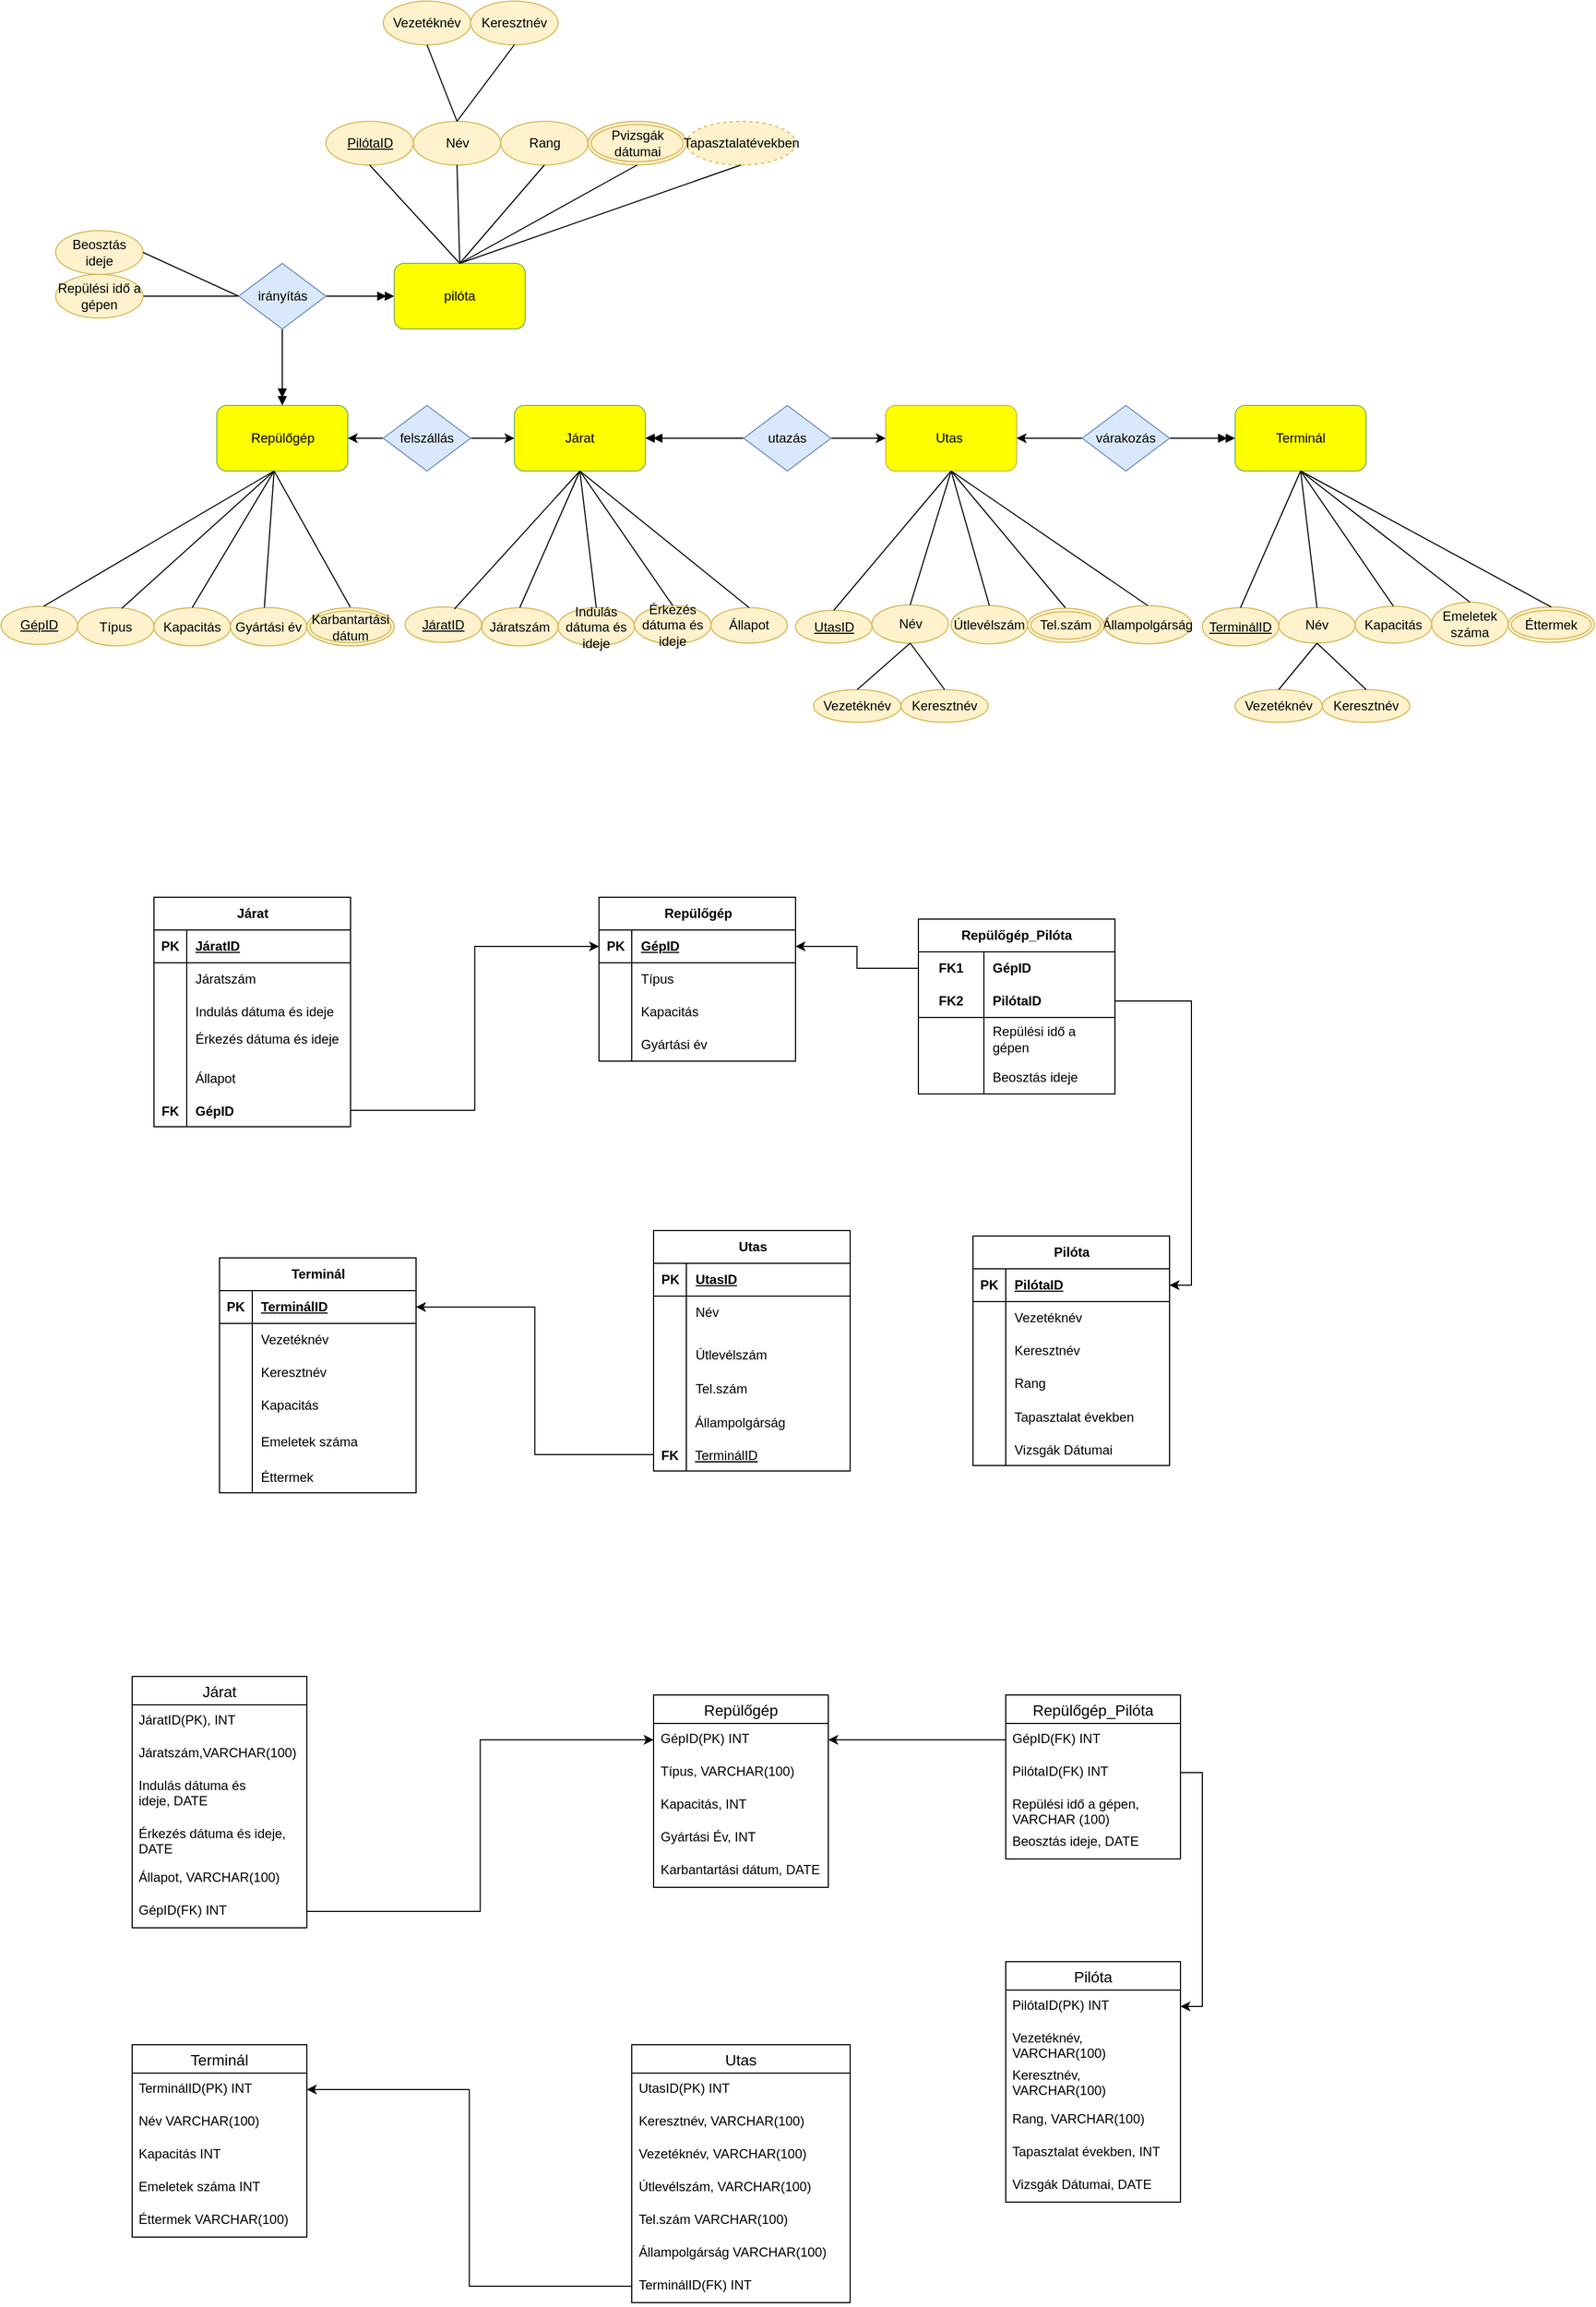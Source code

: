 <mxfile version="25.0.0">
  <diagram name="1 oldal" id="mGzE9ri0sdxZXrG41ckU">
    <mxGraphModel dx="2212" dy="1884" grid="1" gridSize="10" guides="1" tooltips="1" connect="1" arrows="1" fold="1" page="1" pageScale="1" pageWidth="827" pageHeight="1169" math="0" shadow="0">
      <root>
        <mxCell id="0" />
        <mxCell id="1" parent="0" />
        <mxCell id="U5bTV8-EwQlXyyzbGFYx-4" value="Járat" style="rounded=1;whiteSpace=wrap;html=1;fillColor=#FFFF00;strokeColor=#82b366;" parent="1" vertex="1">
          <mxGeometry x="100" y="220" width="120" height="60" as="geometry" />
        </mxCell>
        <mxCell id="U5bTV8-EwQlXyyzbGFYx-5" value="Repülőgép" style="rounded=1;whiteSpace=wrap;html=1;fillColor=#FFFF00;strokeColor=#82b366;" parent="1" vertex="1">
          <mxGeometry x="-172.5" y="220" width="120" height="60" as="geometry" />
        </mxCell>
        <mxCell id="U5bTV8-EwQlXyyzbGFYx-6" value="Utas&amp;nbsp;" style="rounded=1;whiteSpace=wrap;html=1;fillColor=#FFFF00;strokeColor=#d6b656;" parent="1" vertex="1">
          <mxGeometry x="440" y="220" width="120" height="60" as="geometry" />
        </mxCell>
        <mxCell id="U5bTV8-EwQlXyyzbGFYx-8" value="Terminál" style="rounded=1;whiteSpace=wrap;html=1;fillColor=#FFFF00;strokeColor=#82b366;" parent="1" vertex="1">
          <mxGeometry x="760" y="220" width="120" height="60" as="geometry" />
        </mxCell>
        <mxCell id="U5bTV8-EwQlXyyzbGFYx-14" style="edgeStyle=orthogonalEdgeStyle;rounded=0;orthogonalLoop=1;jettySize=auto;html=1;exitX=1;exitY=0.5;exitDx=0;exitDy=0;entryX=0;entryY=0.5;entryDx=0;entryDy=0;" parent="1" source="U5bTV8-EwQlXyyzbGFYx-9" target="U5bTV8-EwQlXyyzbGFYx-4" edge="1">
          <mxGeometry relative="1" as="geometry" />
        </mxCell>
        <mxCell id="U5bTV8-EwQlXyyzbGFYx-15" style="edgeStyle=orthogonalEdgeStyle;rounded=0;orthogonalLoop=1;jettySize=auto;html=1;exitX=0;exitY=0.5;exitDx=0;exitDy=0;" parent="1" source="U5bTV8-EwQlXyyzbGFYx-9" target="U5bTV8-EwQlXyyzbGFYx-5" edge="1">
          <mxGeometry relative="1" as="geometry" />
        </mxCell>
        <mxCell id="U5bTV8-EwQlXyyzbGFYx-9" value="felszállás" style="rhombus;whiteSpace=wrap;html=1;fillColor=#dae8fc;strokeColor=#6c8ebf;" parent="1" vertex="1">
          <mxGeometry x="-20" y="220" width="80" height="60" as="geometry" />
        </mxCell>
        <mxCell id="U5bTV8-EwQlXyyzbGFYx-18" style="edgeStyle=orthogonalEdgeStyle;rounded=0;orthogonalLoop=1;jettySize=auto;html=1;exitX=0;exitY=0.5;exitDx=0;exitDy=0;entryX=1;entryY=0.5;entryDx=0;entryDy=0;endArrow=doubleBlock;endFill=1;" parent="1" source="U5bTV8-EwQlXyyzbGFYx-16" target="U5bTV8-EwQlXyyzbGFYx-4" edge="1">
          <mxGeometry relative="1" as="geometry" />
        </mxCell>
        <mxCell id="U5bTV8-EwQlXyyzbGFYx-19" style="edgeStyle=orthogonalEdgeStyle;rounded=0;orthogonalLoop=1;jettySize=auto;html=1;exitX=1;exitY=0.5;exitDx=0;exitDy=0;entryX=0;entryY=0.5;entryDx=0;entryDy=0;" parent="1" source="U5bTV8-EwQlXyyzbGFYx-16" target="U5bTV8-EwQlXyyzbGFYx-6" edge="1">
          <mxGeometry relative="1" as="geometry" />
        </mxCell>
        <mxCell id="U5bTV8-EwQlXyyzbGFYx-16" value="utazás" style="rhombus;whiteSpace=wrap;html=1;fillColor=#dae8fc;strokeColor=#6c8ebf;" parent="1" vertex="1">
          <mxGeometry x="310" y="220" width="80" height="60" as="geometry" />
        </mxCell>
        <mxCell id="U5bTV8-EwQlXyyzbGFYx-29" style="edgeStyle=orthogonalEdgeStyle;rounded=0;orthogonalLoop=1;jettySize=auto;html=1;exitX=0;exitY=0.5;exitDx=0;exitDy=0;entryX=1;entryY=0.5;entryDx=0;entryDy=0;" parent="1" source="U5bTV8-EwQlXyyzbGFYx-28" target="U5bTV8-EwQlXyyzbGFYx-6" edge="1">
          <mxGeometry relative="1" as="geometry" />
        </mxCell>
        <mxCell id="U5bTV8-EwQlXyyzbGFYx-30" style="edgeStyle=orthogonalEdgeStyle;rounded=0;orthogonalLoop=1;jettySize=auto;html=1;exitX=1;exitY=0.5;exitDx=0;exitDy=0;entryX=0;entryY=0.5;entryDx=0;entryDy=0;endArrow=doubleBlock;endFill=1;" parent="1" source="U5bTV8-EwQlXyyzbGFYx-28" target="U5bTV8-EwQlXyyzbGFYx-8" edge="1">
          <mxGeometry relative="1" as="geometry" />
        </mxCell>
        <mxCell id="U5bTV8-EwQlXyyzbGFYx-28" value="várakozás" style="rhombus;whiteSpace=wrap;html=1;fillColor=#dae8fc;strokeColor=#6c8ebf;" parent="1" vertex="1">
          <mxGeometry x="620" y="220" width="80" height="60" as="geometry" />
        </mxCell>
        <mxCell id="U5bTV8-EwQlXyyzbGFYx-32" value="Típus" style="ellipse;whiteSpace=wrap;html=1;fillColor=#fff2cc;strokeColor=#d6b656;" parent="1" vertex="1">
          <mxGeometry x="-300" y="405" width="70" height="35" as="geometry" />
        </mxCell>
        <mxCell id="U5bTV8-EwQlXyyzbGFYx-33" value="&lt;u&gt;GépID&lt;/u&gt;" style="ellipse;whiteSpace=wrap;html=1;fillColor=#fff2cc;strokeColor=#d6b656;" parent="1" vertex="1">
          <mxGeometry x="-370" y="403.76" width="70" height="35" as="geometry" />
        </mxCell>
        <mxCell id="U5bTV8-EwQlXyyzbGFYx-34" value="Kapacitás" style="ellipse;whiteSpace=wrap;html=1;fillColor=#fff2cc;strokeColor=#d6b656;" parent="1" vertex="1">
          <mxGeometry x="-230" y="405" width="70" height="35" as="geometry" />
        </mxCell>
        <mxCell id="U5bTV8-EwQlXyyzbGFYx-35" value="Gyártási év" style="ellipse;whiteSpace=wrap;html=1;fillColor=#fff2cc;strokeColor=#d6b656;" parent="1" vertex="1">
          <mxGeometry x="-160" y="405" width="70" height="35" as="geometry" />
        </mxCell>
        <mxCell id="U5bTV8-EwQlXyyzbGFYx-39" value="" style="endArrow=none;html=1;rounded=0;exitX=0.5;exitY=0;exitDx=0;exitDy=0;" parent="1" source="U5bTV8-EwQlXyyzbGFYx-34" edge="1">
          <mxGeometry width="50" height="50" relative="1" as="geometry">
            <mxPoint x="-160" y="320" as="sourcePoint" />
            <mxPoint x="-120" y="280" as="targetPoint" />
          </mxGeometry>
        </mxCell>
        <mxCell id="U5bTV8-EwQlXyyzbGFYx-40" value="" style="endArrow=none;html=1;rounded=0;entryX=0.578;entryY=0.02;entryDx=0;entryDy=0;entryPerimeter=0;" parent="1" target="U5bTV8-EwQlXyyzbGFYx-32" edge="1">
          <mxGeometry width="50" height="50" relative="1" as="geometry">
            <mxPoint x="-120" y="280" as="sourcePoint" />
            <mxPoint x="-240" y="320" as="targetPoint" />
          </mxGeometry>
        </mxCell>
        <mxCell id="U5bTV8-EwQlXyyzbGFYx-41" value="" style="endArrow=none;html=1;rounded=0;entryX=0.556;entryY=0;entryDx=0;entryDy=0;entryPerimeter=0;" parent="1" target="U5bTV8-EwQlXyyzbGFYx-33" edge="1">
          <mxGeometry width="50" height="50" relative="1" as="geometry">
            <mxPoint x="-120" y="280" as="sourcePoint" />
            <mxPoint x="-310" y="300" as="targetPoint" />
          </mxGeometry>
        </mxCell>
        <mxCell id="U5bTV8-EwQlXyyzbGFYx-42" value="" style="endArrow=none;html=1;rounded=0;entryX=0.444;entryY=0;entryDx=0;entryDy=0;entryPerimeter=0;" parent="1" target="U5bTV8-EwQlXyyzbGFYx-35" edge="1">
          <mxGeometry width="50" height="50" relative="1" as="geometry">
            <mxPoint x="-120" y="280" as="sourcePoint" />
            <mxPoint x="-210" y="310" as="targetPoint" />
          </mxGeometry>
        </mxCell>
        <mxCell id="U5bTV8-EwQlXyyzbGFYx-43" value="" style="endArrow=none;html=1;rounded=0;exitX=0.5;exitY=0;exitDx=0;exitDy=0;" parent="1" source="MukW1amriXOAkFedbQK1-39" edge="1">
          <mxGeometry width="50" height="50" relative="1" as="geometry">
            <mxPoint x="-17.5" y="387.5" as="sourcePoint" />
            <mxPoint x="-120" y="280" as="targetPoint" />
          </mxGeometry>
        </mxCell>
        <mxCell id="U5bTV8-EwQlXyyzbGFYx-48" value="Állapot" style="ellipse;whiteSpace=wrap;html=1;fillColor=#fff2cc;strokeColor=#d6b656;" parent="1" vertex="1">
          <mxGeometry x="280" y="405.01" width="70" height="32.5" as="geometry" />
        </mxCell>
        <mxCell id="U5bTV8-EwQlXyyzbGFYx-49" value="Érkezés dátuma és ideje" style="ellipse;whiteSpace=wrap;html=1;fillColor=#fff2cc;strokeColor=#d6b656;" parent="1" vertex="1">
          <mxGeometry x="210" y="403.13" width="70" height="35" as="geometry" />
        </mxCell>
        <mxCell id="U5bTV8-EwQlXyyzbGFYx-50" value="Indulás dátuma és ideje" style="ellipse;whiteSpace=wrap;html=1;fillColor=#fff2cc;strokeColor=#d6b656;" parent="1" vertex="1">
          <mxGeometry x="140" y="405" width="70" height="35" as="geometry" />
        </mxCell>
        <mxCell id="U5bTV8-EwQlXyyzbGFYx-51" value="Járatszám" style="ellipse;whiteSpace=wrap;html=1;fillColor=#fff2cc;strokeColor=#d6b656;" parent="1" vertex="1">
          <mxGeometry x="70" y="405" width="70" height="35" as="geometry" />
        </mxCell>
        <mxCell id="U5bTV8-EwQlXyyzbGFYx-52" value="&lt;u&gt;JáratID&lt;/u&gt;" style="ellipse;whiteSpace=wrap;html=1;fillColor=#fff2cc;strokeColor=#d6b656;" parent="1" vertex="1">
          <mxGeometry y="404.38" width="70" height="32.5" as="geometry" />
        </mxCell>
        <mxCell id="U5bTV8-EwQlXyyzbGFYx-53" value="" style="endArrow=none;html=1;rounded=0;exitX=0.644;exitY=0.06;exitDx=0;exitDy=0;exitPerimeter=0;entryX=0.5;entryY=1;entryDx=0;entryDy=0;" parent="1" source="U5bTV8-EwQlXyyzbGFYx-52" target="U5bTV8-EwQlXyyzbGFYx-4" edge="1">
          <mxGeometry width="50" height="50" relative="1" as="geometry">
            <mxPoint x="180" y="330" as="sourcePoint" />
            <mxPoint x="230" y="280" as="targetPoint" />
          </mxGeometry>
        </mxCell>
        <mxCell id="U5bTV8-EwQlXyyzbGFYx-54" value="" style="endArrow=none;html=1;rounded=0;exitX=0.5;exitY=0;exitDx=0;exitDy=0;entryX=0.5;entryY=1;entryDx=0;entryDy=0;" parent="1" source="U5bTV8-EwQlXyyzbGFYx-51" target="U5bTV8-EwQlXyyzbGFYx-4" edge="1">
          <mxGeometry width="50" height="50" relative="1" as="geometry">
            <mxPoint x="200" y="330" as="sourcePoint" />
            <mxPoint x="250" y="280" as="targetPoint" />
          </mxGeometry>
        </mxCell>
        <mxCell id="U5bTV8-EwQlXyyzbGFYx-55" value="" style="endArrow=none;html=1;rounded=0;entryX=0.5;entryY=0;entryDx=0;entryDy=0;exitX=0.5;exitY=1;exitDx=0;exitDy=0;" parent="1" source="U5bTV8-EwQlXyyzbGFYx-4" target="U5bTV8-EwQlXyyzbGFYx-50" edge="1">
          <mxGeometry width="50" height="50" relative="1" as="geometry">
            <mxPoint x="250" y="280" as="sourcePoint" />
            <mxPoint x="180" y="320" as="targetPoint" />
          </mxGeometry>
        </mxCell>
        <mxCell id="U5bTV8-EwQlXyyzbGFYx-56" value="" style="endArrow=none;html=1;rounded=0;exitX=0.5;exitY=0;exitDx=0;exitDy=0;entryX=0.5;entryY=1;entryDx=0;entryDy=0;" parent="1" source="U5bTV8-EwQlXyyzbGFYx-49" target="U5bTV8-EwQlXyyzbGFYx-4" edge="1">
          <mxGeometry width="50" height="50" relative="1" as="geometry">
            <mxPoint x="200" y="330" as="sourcePoint" />
            <mxPoint x="250" y="280" as="targetPoint" />
          </mxGeometry>
        </mxCell>
        <mxCell id="U5bTV8-EwQlXyyzbGFYx-57" value="" style="endArrow=none;html=1;rounded=0;exitX=0.5;exitY=0;exitDx=0;exitDy=0;entryX=0.5;entryY=1;entryDx=0;entryDy=0;" parent="1" source="U5bTV8-EwQlXyyzbGFYx-48" target="U5bTV8-EwQlXyyzbGFYx-4" edge="1">
          <mxGeometry width="50" height="50" relative="1" as="geometry">
            <mxPoint x="200" y="330" as="sourcePoint" />
            <mxPoint x="250" y="280" as="targetPoint" />
          </mxGeometry>
        </mxCell>
        <mxCell id="U5bTV8-EwQlXyyzbGFYx-58" value="&lt;u&gt;UtasID&lt;/u&gt;" style="ellipse;whiteSpace=wrap;html=1;fillColor=#fff2cc;strokeColor=#d6b656;" parent="1" vertex="1">
          <mxGeometry x="357.5" y="407.5" width="70" height="30" as="geometry" />
        </mxCell>
        <mxCell id="U5bTV8-EwQlXyyzbGFYx-59" value="Útlevélszám" style="ellipse;whiteSpace=wrap;html=1;fillColor=#fff2cc;strokeColor=#d6b656;" parent="1" vertex="1">
          <mxGeometry x="500" y="403.13" width="70" height="35" as="geometry" />
        </mxCell>
        <mxCell id="U5bTV8-EwQlXyyzbGFYx-61" value="Állampolgárság" style="ellipse;whiteSpace=wrap;html=1;fillColor=#fff2cc;strokeColor=#d6b656;" parent="1" vertex="1">
          <mxGeometry x="640" y="403.13" width="80" height="35" as="geometry" />
        </mxCell>
        <mxCell id="U5bTV8-EwQlXyyzbGFYx-62" value="Név" style="ellipse;whiteSpace=wrap;html=1;fillColor=#fff2cc;strokeColor=#d6b656;" parent="1" vertex="1">
          <mxGeometry x="427.5" y="402.5" width="70" height="35" as="geometry" />
        </mxCell>
        <mxCell id="U5bTV8-EwQlXyyzbGFYx-64" value="" style="endArrow=none;html=1;rounded=0;exitX=0.5;exitY=0;exitDx=0;exitDy=0;entryX=0.5;entryY=1;entryDx=0;entryDy=0;" parent="1" source="U5bTV8-EwQlXyyzbGFYx-58" target="U5bTV8-EwQlXyyzbGFYx-6" edge="1">
          <mxGeometry width="50" height="50" relative="1" as="geometry">
            <mxPoint x="580" y="330" as="sourcePoint" />
            <mxPoint x="630" y="280" as="targetPoint" />
          </mxGeometry>
        </mxCell>
        <mxCell id="U5bTV8-EwQlXyyzbGFYx-65" value="" style="endArrow=none;html=1;rounded=0;exitX=0.5;exitY=0;exitDx=0;exitDy=0;entryX=0.5;entryY=1;entryDx=0;entryDy=0;" parent="1" source="U5bTV8-EwQlXyyzbGFYx-62" target="U5bTV8-EwQlXyyzbGFYx-6" edge="1">
          <mxGeometry width="50" height="50" relative="1" as="geometry">
            <mxPoint x="580" y="330" as="sourcePoint" />
            <mxPoint x="630" y="280" as="targetPoint" />
          </mxGeometry>
        </mxCell>
        <mxCell id="U5bTV8-EwQlXyyzbGFYx-66" value="" style="endArrow=none;html=1;rounded=0;exitX=0.5;exitY=0;exitDx=0;exitDy=0;entryX=0.5;entryY=1;entryDx=0;entryDy=0;" parent="1" source="U5bTV8-EwQlXyyzbGFYx-59" target="U5bTV8-EwQlXyyzbGFYx-6" edge="1">
          <mxGeometry width="50" height="50" relative="1" as="geometry">
            <mxPoint x="580" y="330" as="sourcePoint" />
            <mxPoint x="630" y="280" as="targetPoint" />
          </mxGeometry>
        </mxCell>
        <mxCell id="U5bTV8-EwQlXyyzbGFYx-67" value="" style="endArrow=none;html=1;rounded=0;exitX=0.5;exitY=0;exitDx=0;exitDy=0;entryX=0.5;entryY=1;entryDx=0;entryDy=0;" parent="1" source="U5bTV8-EwQlXyyzbGFYx-69" target="U5bTV8-EwQlXyyzbGFYx-6" edge="1">
          <mxGeometry width="50" height="50" relative="1" as="geometry">
            <mxPoint x="740" y="395" as="sourcePoint" />
            <mxPoint x="630" y="280" as="targetPoint" />
          </mxGeometry>
        </mxCell>
        <mxCell id="U5bTV8-EwQlXyyzbGFYx-68" value="" style="endArrow=none;html=1;rounded=0;exitX=0.5;exitY=0;exitDx=0;exitDy=0;entryX=0.5;entryY=1;entryDx=0;entryDy=0;" parent="1" source="U5bTV8-EwQlXyyzbGFYx-61" target="U5bTV8-EwQlXyyzbGFYx-6" edge="1">
          <mxGeometry width="50" height="50" relative="1" as="geometry">
            <mxPoint x="580" y="330" as="sourcePoint" />
            <mxPoint x="630" y="280" as="targetPoint" />
          </mxGeometry>
        </mxCell>
        <mxCell id="U5bTV8-EwQlXyyzbGFYx-69" value="Tel.szám" style="ellipse;shape=doubleEllipse;margin=3;whiteSpace=wrap;html=1;align=center;fillColor=#fff2cc;strokeColor=#d6b656;" parent="1" vertex="1">
          <mxGeometry x="570" y="405.63" width="70" height="31.25" as="geometry" />
        </mxCell>
        <mxCell id="U5bTV8-EwQlXyyzbGFYx-70" value="" style="endArrow=none;html=1;rounded=0;exitX=0.5;exitY=0;exitDx=0;exitDy=0;endFill=0;startArrow=doubleBlock;startFill=1;entryX=0.5;entryY=1;entryDx=0;entryDy=0;" parent="1" source="U5bTV8-EwQlXyyzbGFYx-5" target="U5bTV8-EwQlXyyzbGFYx-75" edge="1">
          <mxGeometry width="50" height="50" relative="1" as="geometry">
            <mxPoint x="-100" y="180" as="sourcePoint" />
            <mxPoint x="-110" y="120" as="targetPoint" />
          </mxGeometry>
        </mxCell>
        <mxCell id="U5bTV8-EwQlXyyzbGFYx-73" value="" style="endArrow=doubleBlock;html=1;rounded=0;exitX=1;exitY=0.5;exitDx=0;exitDy=0;entryX=0;entryY=0.5;entryDx=0;entryDy=0;endFill=1;" parent="1" source="U5bTV8-EwQlXyyzbGFYx-75" target="U5bTV8-EwQlXyyzbGFYx-74" edge="1">
          <mxGeometry width="50" height="50" relative="1" as="geometry">
            <mxPoint x="-70" y="80" as="sourcePoint" />
            <mxPoint x="40" y="80" as="targetPoint" />
          </mxGeometry>
        </mxCell>
        <mxCell id="U5bTV8-EwQlXyyzbGFYx-74" value="pilóta" style="rounded=1;whiteSpace=wrap;html=1;fillColor=#FFFF00;strokeColor=#82b366;" parent="1" vertex="1">
          <mxGeometry x="-10" y="90" width="120" height="60" as="geometry" />
        </mxCell>
        <mxCell id="U5bTV8-EwQlXyyzbGFYx-75" value="irányítás" style="rhombus;whiteSpace=wrap;html=1;fillColor=#dae8fc;strokeColor=#6c8ebf;" parent="1" vertex="1">
          <mxGeometry x="-152.5" y="90" width="80" height="60" as="geometry" />
        </mxCell>
        <mxCell id="MukW1amriXOAkFedbQK1-2" value="Emeletek száma" style="ellipse;whiteSpace=wrap;html=1;fillColor=#fff2cc;strokeColor=#d6b656;" parent="1" vertex="1">
          <mxGeometry x="940" y="400" width="70" height="40.01" as="geometry" />
        </mxCell>
        <mxCell id="MukW1amriXOAkFedbQK1-3" value="Kapacitás" style="ellipse;whiteSpace=wrap;html=1;fillColor=#fff2cc;strokeColor=#d6b656;" parent="1" vertex="1">
          <mxGeometry x="870" y="403.75" width="70" height="33.75" as="geometry" />
        </mxCell>
        <mxCell id="MukW1amriXOAkFedbQK1-4" value="Név" style="ellipse;whiteSpace=wrap;html=1;fillColor=#fff2cc;strokeColor=#d6b656;" parent="1" vertex="1">
          <mxGeometry x="800" y="405" width="70" height="32.5" as="geometry" />
        </mxCell>
        <mxCell id="MukW1amriXOAkFedbQK1-5" value="&lt;u&gt;TerminálID&lt;/u&gt;" style="ellipse;whiteSpace=wrap;html=1;fillColor=#fff2cc;strokeColor=#d6b656;" parent="1" vertex="1">
          <mxGeometry x="730" y="405" width="70" height="35" as="geometry" />
        </mxCell>
        <mxCell id="MukW1amriXOAkFedbQK1-6" value="Éttermek" style="ellipse;shape=doubleEllipse;margin=3;whiteSpace=wrap;html=1;align=center;fillColor=#fff2cc;strokeColor=#d6b656;" parent="1" vertex="1">
          <mxGeometry x="1010" y="404.38" width="79" height="32.5" as="geometry" />
        </mxCell>
        <mxCell id="MukW1amriXOAkFedbQK1-7" value="&lt;u&gt;PilótaID&lt;/u&gt;" style="ellipse;whiteSpace=wrap;html=1;fillColor=#fff2cc;strokeColor=#d6b656;" parent="1" vertex="1">
          <mxGeometry x="-72.5" y="-40" width="80" height="40" as="geometry" />
        </mxCell>
        <mxCell id="MukW1amriXOAkFedbQK1-8" value="Név" style="ellipse;whiteSpace=wrap;html=1;fillColor=#fff2cc;strokeColor=#d6b656;" parent="1" vertex="1">
          <mxGeometry x="7.5" y="-40" width="80" height="40" as="geometry" />
        </mxCell>
        <mxCell id="MukW1amriXOAkFedbQK1-9" value="Rang" style="ellipse;whiteSpace=wrap;html=1;fillColor=#fff2cc;strokeColor=#d6b656;" parent="1" vertex="1">
          <mxGeometry x="87.5" y="-40" width="80" height="40" as="geometry" />
        </mxCell>
        <mxCell id="MukW1amriXOAkFedbQK1-10" value="Vezetéknév" style="ellipse;whiteSpace=wrap;html=1;fillColor=#fff2cc;strokeColor=#d6b656;" parent="1" vertex="1">
          <mxGeometry x="-20" y="-150" width="80" height="40" as="geometry" />
        </mxCell>
        <mxCell id="MukW1amriXOAkFedbQK1-11" value="Keresztnév" style="ellipse;whiteSpace=wrap;html=1;fillColor=#fff2cc;strokeColor=#d6b656;" parent="1" vertex="1">
          <mxGeometry x="60" y="-150" width="80" height="40" as="geometry" />
        </mxCell>
        <mxCell id="MukW1amriXOAkFedbQK1-12" value="" style="endArrow=none;html=1;rounded=0;entryX=0.5;entryY=1;entryDx=0;entryDy=0;exitX=0.5;exitY=0;exitDx=0;exitDy=0;" parent="1" source="U5bTV8-EwQlXyyzbGFYx-74" target="MukW1amriXOAkFedbQK1-7" edge="1">
          <mxGeometry width="50" height="50" relative="1" as="geometry">
            <mxPoint x="80" y="50" as="sourcePoint" />
            <mxPoint x="130" as="targetPoint" />
          </mxGeometry>
        </mxCell>
        <mxCell id="MukW1amriXOAkFedbQK1-13" value="" style="endArrow=none;html=1;rounded=0;entryX=0.5;entryY=1;entryDx=0;entryDy=0;exitX=0.5;exitY=0;exitDx=0;exitDy=0;" parent="1" source="U5bTV8-EwQlXyyzbGFYx-74" target="MukW1amriXOAkFedbQK1-8" edge="1">
          <mxGeometry width="50" height="50" relative="1" as="geometry">
            <mxPoint x="80" y="50" as="sourcePoint" />
            <mxPoint x="130" as="targetPoint" />
          </mxGeometry>
        </mxCell>
        <mxCell id="MukW1amriXOAkFedbQK1-14" value="" style="endArrow=none;html=1;rounded=0;entryX=0.5;entryY=1;entryDx=0;entryDy=0;exitX=0.5;exitY=0;exitDx=0;exitDy=0;" parent="1" source="U5bTV8-EwQlXyyzbGFYx-74" target="MukW1amriXOAkFedbQK1-9" edge="1">
          <mxGeometry width="50" height="50" relative="1" as="geometry">
            <mxPoint x="80" y="50" as="sourcePoint" />
            <mxPoint x="130" as="targetPoint" />
          </mxGeometry>
        </mxCell>
        <mxCell id="MukW1amriXOAkFedbQK1-15" value="" style="endArrow=none;html=1;rounded=0;entryX=0.5;entryY=1;entryDx=0;entryDy=0;exitX=0.5;exitY=0;exitDx=0;exitDy=0;" parent="1" source="MukW1amriXOAkFedbQK1-8" target="MukW1amriXOAkFedbQK1-11" edge="1">
          <mxGeometry width="50" height="50" relative="1" as="geometry">
            <mxPoint x="80" y="-120" as="sourcePoint" />
            <mxPoint x="130" y="-170" as="targetPoint" />
          </mxGeometry>
        </mxCell>
        <mxCell id="MukW1amriXOAkFedbQK1-18" value="" style="endArrow=none;html=1;rounded=0;entryX=0.5;entryY=1;entryDx=0;entryDy=0;exitX=0.5;exitY=0;exitDx=0;exitDy=0;" parent="1" source="MukW1amriXOAkFedbQK1-8" target="MukW1amriXOAkFedbQK1-10" edge="1">
          <mxGeometry width="50" height="50" relative="1" as="geometry">
            <mxPoint x="80" y="-120" as="sourcePoint" />
            <mxPoint x="130" y="-170" as="targetPoint" />
          </mxGeometry>
        </mxCell>
        <mxCell id="MukW1amriXOAkFedbQK1-19" value="Pvizsgák dátumai" style="ellipse;shape=doubleEllipse;margin=3;whiteSpace=wrap;html=1;align=center;fillColor=#fff2cc;strokeColor=#d6b656;" parent="1" vertex="1">
          <mxGeometry x="167.5" y="-40" width="90" height="40" as="geometry" />
        </mxCell>
        <mxCell id="MukW1amriXOAkFedbQK1-20" value="" style="endArrow=none;html=1;rounded=0;entryX=0.5;entryY=1;entryDx=0;entryDy=0;exitX=0.5;exitY=0;exitDx=0;exitDy=0;" parent="1" source="U5bTV8-EwQlXyyzbGFYx-74" target="MukW1amriXOAkFedbQK1-19" edge="1">
          <mxGeometry width="50" height="50" relative="1" as="geometry">
            <mxPoint x="80" y="50" as="sourcePoint" />
            <mxPoint x="130" as="targetPoint" />
          </mxGeometry>
        </mxCell>
        <mxCell id="MukW1amriXOAkFedbQK1-21" value="Tapasztalatévekben" style="ellipse;whiteSpace=wrap;html=1;align=center;dashed=1;fillColor=#fff2cc;strokeColor=#d6b656;" parent="1" vertex="1">
          <mxGeometry x="257.5" y="-40" width="100" height="40" as="geometry" />
        </mxCell>
        <mxCell id="MukW1amriXOAkFedbQK1-22" value="" style="endArrow=none;html=1;rounded=0;entryX=0.5;entryY=1;entryDx=0;entryDy=0;exitX=0.5;exitY=0;exitDx=0;exitDy=0;" parent="1" source="U5bTV8-EwQlXyyzbGFYx-74" target="MukW1amriXOAkFedbQK1-21" edge="1">
          <mxGeometry width="50" height="50" relative="1" as="geometry">
            <mxPoint x="80" y="50" as="sourcePoint" />
            <mxPoint x="130" as="targetPoint" />
          </mxGeometry>
        </mxCell>
        <mxCell id="MukW1amriXOAkFedbQK1-23" value="" style="endArrow=none;html=1;rounded=0;exitX=0.5;exitY=0;exitDx=0;exitDy=0;entryX=0.5;entryY=1;entryDx=0;entryDy=0;" parent="1" source="MukW1amriXOAkFedbQK1-5" target="U5bTV8-EwQlXyyzbGFYx-8" edge="1">
          <mxGeometry width="50" height="50" relative="1" as="geometry">
            <mxPoint x="940" y="330" as="sourcePoint" />
            <mxPoint x="990" y="280" as="targetPoint" />
          </mxGeometry>
        </mxCell>
        <mxCell id="MukW1amriXOAkFedbQK1-24" value="" style="endArrow=none;html=1;rounded=0;exitX=0.5;exitY=0;exitDx=0;exitDy=0;entryX=0.5;entryY=1;entryDx=0;entryDy=0;" parent="1" source="MukW1amriXOAkFedbQK1-4" target="U5bTV8-EwQlXyyzbGFYx-8" edge="1">
          <mxGeometry width="50" height="50" relative="1" as="geometry">
            <mxPoint x="940" y="330" as="sourcePoint" />
            <mxPoint x="990" y="280" as="targetPoint" />
          </mxGeometry>
        </mxCell>
        <mxCell id="MukW1amriXOAkFedbQK1-25" value="" style="endArrow=none;html=1;rounded=0;exitX=0.5;exitY=0;exitDx=0;exitDy=0;entryX=0.5;entryY=1;entryDx=0;entryDy=0;" parent="1" source="MukW1amriXOAkFedbQK1-3" target="U5bTV8-EwQlXyyzbGFYx-8" edge="1">
          <mxGeometry width="50" height="50" relative="1" as="geometry">
            <mxPoint x="940" y="330" as="sourcePoint" />
            <mxPoint x="990" y="280" as="targetPoint" />
          </mxGeometry>
        </mxCell>
        <mxCell id="MukW1amriXOAkFedbQK1-27" value="" style="endArrow=none;html=1;rounded=0;exitX=0.5;exitY=0;exitDx=0;exitDy=0;entryX=0.5;entryY=1;entryDx=0;entryDy=0;" parent="1" source="MukW1amriXOAkFedbQK1-2" target="U5bTV8-EwQlXyyzbGFYx-8" edge="1">
          <mxGeometry width="50" height="50" relative="1" as="geometry">
            <mxPoint x="940" y="330" as="sourcePoint" />
            <mxPoint x="990" y="280" as="targetPoint" />
          </mxGeometry>
        </mxCell>
        <mxCell id="MukW1amriXOAkFedbQK1-28" value="" style="endArrow=none;html=1;rounded=0;exitX=0.5;exitY=0;exitDx=0;exitDy=0;entryX=0.5;entryY=1;entryDx=0;entryDy=0;" parent="1" source="MukW1amriXOAkFedbQK1-6" target="U5bTV8-EwQlXyyzbGFYx-8" edge="1">
          <mxGeometry width="50" height="50" relative="1" as="geometry">
            <mxPoint x="940" y="330" as="sourcePoint" />
            <mxPoint x="990" y="280" as="targetPoint" />
          </mxGeometry>
        </mxCell>
        <mxCell id="MukW1amriXOAkFedbQK1-29" value="Keresztnév" style="ellipse;whiteSpace=wrap;html=1;fillColor=#fff2cc;strokeColor=#d6b656;" parent="1" vertex="1">
          <mxGeometry x="454" y="480" width="80" height="30" as="geometry" />
        </mxCell>
        <mxCell id="MukW1amriXOAkFedbQK1-30" value="Vezetéknév" style="ellipse;whiteSpace=wrap;html=1;fillColor=#fff2cc;strokeColor=#d6b656;" parent="1" vertex="1">
          <mxGeometry x="374" y="480" width="80" height="30" as="geometry" />
        </mxCell>
        <mxCell id="MukW1amriXOAkFedbQK1-33" value="" style="endArrow=none;html=1;rounded=0;exitX=0.5;exitY=0;exitDx=0;exitDy=0;entryX=0.5;entryY=1;entryDx=0;entryDy=0;" parent="1" source="MukW1amriXOAkFedbQK1-30" target="U5bTV8-EwQlXyyzbGFYx-62" edge="1">
          <mxGeometry width="50" height="50" relative="1" as="geometry">
            <mxPoint x="520" y="485" as="sourcePoint" />
            <mxPoint x="570" y="435" as="targetPoint" />
          </mxGeometry>
        </mxCell>
        <mxCell id="MukW1amriXOAkFedbQK1-34" value="" style="endArrow=none;html=1;rounded=0;exitX=0.5;exitY=0;exitDx=0;exitDy=0;entryX=0.5;entryY=1;entryDx=0;entryDy=0;" parent="1" source="MukW1amriXOAkFedbQK1-29" target="U5bTV8-EwQlXyyzbGFYx-62" edge="1">
          <mxGeometry width="50" height="50" relative="1" as="geometry">
            <mxPoint x="520" y="485" as="sourcePoint" />
            <mxPoint x="570" y="435" as="targetPoint" />
          </mxGeometry>
        </mxCell>
        <mxCell id="MukW1amriXOAkFedbQK1-35" value="Keresztnév" style="ellipse;whiteSpace=wrap;html=1;fillColor=#fff2cc;strokeColor=#d6b656;" parent="1" vertex="1">
          <mxGeometry x="840" y="480" width="80" height="30" as="geometry" />
        </mxCell>
        <mxCell id="MukW1amriXOAkFedbQK1-36" value="Vezetéknév" style="ellipse;whiteSpace=wrap;html=1;fillColor=#fff2cc;strokeColor=#d6b656;" parent="1" vertex="1">
          <mxGeometry x="760" y="480" width="80" height="30" as="geometry" />
        </mxCell>
        <mxCell id="MukW1amriXOAkFedbQK1-37" value="" style="endArrow=none;html=1;rounded=0;exitX=0.5;exitY=0;exitDx=0;exitDy=0;entryX=0.5;entryY=1;entryDx=0;entryDy=0;" parent="1" source="MukW1amriXOAkFedbQK1-36" target="MukW1amriXOAkFedbQK1-4" edge="1">
          <mxGeometry width="50" height="50" relative="1" as="geometry">
            <mxPoint x="940" y="487.5" as="sourcePoint" />
            <mxPoint x="990" y="437.5" as="targetPoint" />
          </mxGeometry>
        </mxCell>
        <mxCell id="MukW1amriXOAkFedbQK1-38" value="" style="endArrow=none;html=1;rounded=0;exitX=0.5;exitY=0;exitDx=0;exitDy=0;entryX=0.5;entryY=1;entryDx=0;entryDy=0;" parent="1" source="MukW1amriXOAkFedbQK1-35" target="MukW1amriXOAkFedbQK1-4" edge="1">
          <mxGeometry width="50" height="50" relative="1" as="geometry">
            <mxPoint x="940" y="487.5" as="sourcePoint" />
            <mxPoint x="990" y="437.5" as="targetPoint" />
          </mxGeometry>
        </mxCell>
        <mxCell id="MukW1amriXOAkFedbQK1-39" value="Karbantartási dátum" style="ellipse;shape=doubleEllipse;margin=3;whiteSpace=wrap;html=1;align=center;fillColor=#fff2cc;strokeColor=#d6b656;" parent="1" vertex="1">
          <mxGeometry x="-90" y="405" width="80" height="35" as="geometry" />
        </mxCell>
        <mxCell id="yNro-xN8KVLM6lCAdn7u-1" style="edgeStyle=orthogonalEdgeStyle;rounded=0;orthogonalLoop=1;jettySize=auto;html=1;exitX=0.5;exitY=1;exitDx=0;exitDy=0;" parent="1" source="MukW1amriXOAkFedbQK1-9" target="MukW1amriXOAkFedbQK1-9" edge="1">
          <mxGeometry relative="1" as="geometry" />
        </mxCell>
        <mxCell id="yNro-xN8KVLM6lCAdn7u-2" value="" style="endArrow=none;html=1;rounded=0;exitX=1;exitY=0.5;exitDx=0;exitDy=0;" parent="1" source="yNro-xN8KVLM6lCAdn7u-3" edge="1">
          <mxGeometry width="50" height="50" relative="1" as="geometry">
            <mxPoint x="-240" y="120" as="sourcePoint" />
            <mxPoint x="-152.5" y="120" as="targetPoint" />
          </mxGeometry>
        </mxCell>
        <mxCell id="yNro-xN8KVLM6lCAdn7u-3" value="Repülési idő a gépen" style="ellipse;whiteSpace=wrap;html=1;fillColor=#fff2cc;strokeColor=#d6b656;" parent="1" vertex="1">
          <mxGeometry x="-320" y="100" width="80" height="40" as="geometry" />
        </mxCell>
        <mxCell id="yNro-xN8KVLM6lCAdn7u-4" value="Beosztás ideje" style="ellipse;whiteSpace=wrap;html=1;fillColor=#fff2cc;strokeColor=#d6b656;" parent="1" vertex="1">
          <mxGeometry x="-320" y="60" width="80" height="40" as="geometry" />
        </mxCell>
        <mxCell id="yNro-xN8KVLM6lCAdn7u-5" value="" style="endArrow=none;html=1;rounded=0;exitX=1;exitY=0.5;exitDx=0;exitDy=0;" parent="1" source="yNro-xN8KVLM6lCAdn7u-4" edge="1">
          <mxGeometry width="50" height="50" relative="1" as="geometry">
            <mxPoint x="-202.5" y="170" as="sourcePoint" />
            <mxPoint x="-152.5" y="120" as="targetPoint" />
          </mxGeometry>
        </mxCell>
        <mxCell id="yNro-xN8KVLM6lCAdn7u-6" value="Repülőgép" style="shape=table;startSize=30;container=1;collapsible=1;childLayout=tableLayout;fixedRows=1;rowLines=0;fontStyle=1;align=center;resizeLast=1;html=1;" parent="1" vertex="1">
          <mxGeometry x="177.5" y="670" width="180" height="150" as="geometry" />
        </mxCell>
        <mxCell id="yNro-xN8KVLM6lCAdn7u-7" value="" style="shape=tableRow;horizontal=0;startSize=0;swimlaneHead=0;swimlaneBody=0;fillColor=none;collapsible=0;dropTarget=0;points=[[0,0.5],[1,0.5]];portConstraint=eastwest;top=0;left=0;right=0;bottom=1;" parent="yNro-xN8KVLM6lCAdn7u-6" vertex="1">
          <mxGeometry y="30" width="180" height="30" as="geometry" />
        </mxCell>
        <mxCell id="yNro-xN8KVLM6lCAdn7u-8" value="PK" style="shape=partialRectangle;connectable=0;fillColor=none;top=0;left=0;bottom=0;right=0;fontStyle=1;overflow=hidden;whiteSpace=wrap;html=1;" parent="yNro-xN8KVLM6lCAdn7u-7" vertex="1">
          <mxGeometry width="30" height="30" as="geometry">
            <mxRectangle width="30" height="30" as="alternateBounds" />
          </mxGeometry>
        </mxCell>
        <mxCell id="yNro-xN8KVLM6lCAdn7u-9" value="GépID" style="shape=partialRectangle;connectable=0;fillColor=none;top=0;left=0;bottom=0;right=0;align=left;spacingLeft=6;fontStyle=5;overflow=hidden;whiteSpace=wrap;html=1;" parent="yNro-xN8KVLM6lCAdn7u-7" vertex="1">
          <mxGeometry x="30" width="150" height="30" as="geometry">
            <mxRectangle width="150" height="30" as="alternateBounds" />
          </mxGeometry>
        </mxCell>
        <mxCell id="yNro-xN8KVLM6lCAdn7u-10" value="" style="shape=tableRow;horizontal=0;startSize=0;swimlaneHead=0;swimlaneBody=0;fillColor=none;collapsible=0;dropTarget=0;points=[[0,0.5],[1,0.5]];portConstraint=eastwest;top=0;left=0;right=0;bottom=0;" parent="yNro-xN8KVLM6lCAdn7u-6" vertex="1">
          <mxGeometry y="60" width="180" height="30" as="geometry" />
        </mxCell>
        <mxCell id="yNro-xN8KVLM6lCAdn7u-11" value="" style="shape=partialRectangle;connectable=0;fillColor=none;top=0;left=0;bottom=0;right=0;editable=1;overflow=hidden;whiteSpace=wrap;html=1;" parent="yNro-xN8KVLM6lCAdn7u-10" vertex="1">
          <mxGeometry width="30" height="30" as="geometry">
            <mxRectangle width="30" height="30" as="alternateBounds" />
          </mxGeometry>
        </mxCell>
        <mxCell id="yNro-xN8KVLM6lCAdn7u-12" value="&lt;span style=&quot;text-align: center;&quot;&gt;Típus&lt;/span&gt;" style="shape=partialRectangle;connectable=0;fillColor=none;top=0;left=0;bottom=0;right=0;align=left;spacingLeft=6;overflow=hidden;whiteSpace=wrap;html=1;" parent="yNro-xN8KVLM6lCAdn7u-10" vertex="1">
          <mxGeometry x="30" width="150" height="30" as="geometry">
            <mxRectangle width="150" height="30" as="alternateBounds" />
          </mxGeometry>
        </mxCell>
        <mxCell id="yNro-xN8KVLM6lCAdn7u-13" value="" style="shape=tableRow;horizontal=0;startSize=0;swimlaneHead=0;swimlaneBody=0;fillColor=none;collapsible=0;dropTarget=0;points=[[0,0.5],[1,0.5]];portConstraint=eastwest;top=0;left=0;right=0;bottom=0;" parent="yNro-xN8KVLM6lCAdn7u-6" vertex="1">
          <mxGeometry y="90" width="180" height="30" as="geometry" />
        </mxCell>
        <mxCell id="yNro-xN8KVLM6lCAdn7u-14" value="" style="shape=partialRectangle;connectable=0;fillColor=none;top=0;left=0;bottom=0;right=0;editable=1;overflow=hidden;whiteSpace=wrap;html=1;" parent="yNro-xN8KVLM6lCAdn7u-13" vertex="1">
          <mxGeometry width="30" height="30" as="geometry">
            <mxRectangle width="30" height="30" as="alternateBounds" />
          </mxGeometry>
        </mxCell>
        <mxCell id="yNro-xN8KVLM6lCAdn7u-15" value="&lt;span style=&quot;text-align: center;&quot;&gt;Kapacitás&lt;/span&gt;" style="shape=partialRectangle;connectable=0;fillColor=none;top=0;left=0;bottom=0;right=0;align=left;spacingLeft=6;overflow=hidden;whiteSpace=wrap;html=1;" parent="yNro-xN8KVLM6lCAdn7u-13" vertex="1">
          <mxGeometry x="30" width="150" height="30" as="geometry">
            <mxRectangle width="150" height="30" as="alternateBounds" />
          </mxGeometry>
        </mxCell>
        <mxCell id="yNro-xN8KVLM6lCAdn7u-16" value="" style="shape=tableRow;horizontal=0;startSize=0;swimlaneHead=0;swimlaneBody=0;fillColor=none;collapsible=0;dropTarget=0;points=[[0,0.5],[1,0.5]];portConstraint=eastwest;top=0;left=0;right=0;bottom=0;" parent="yNro-xN8KVLM6lCAdn7u-6" vertex="1">
          <mxGeometry y="120" width="180" height="30" as="geometry" />
        </mxCell>
        <mxCell id="yNro-xN8KVLM6lCAdn7u-17" value="" style="shape=partialRectangle;connectable=0;fillColor=none;top=0;left=0;bottom=0;right=0;editable=1;overflow=hidden;whiteSpace=wrap;html=1;" parent="yNro-xN8KVLM6lCAdn7u-16" vertex="1">
          <mxGeometry width="30" height="30" as="geometry">
            <mxRectangle width="30" height="30" as="alternateBounds" />
          </mxGeometry>
        </mxCell>
        <mxCell id="yNro-xN8KVLM6lCAdn7u-18" value="&lt;span style=&quot;text-align: center;&quot;&gt;Gyártási év&lt;/span&gt;" style="shape=partialRectangle;connectable=0;fillColor=none;top=0;left=0;bottom=0;right=0;align=left;spacingLeft=6;overflow=hidden;whiteSpace=wrap;html=1;" parent="yNro-xN8KVLM6lCAdn7u-16" vertex="1">
          <mxGeometry x="30" width="150" height="30" as="geometry">
            <mxRectangle width="150" height="30" as="alternateBounds" />
          </mxGeometry>
        </mxCell>
        <mxCell id="yNro-xN8KVLM6lCAdn7u-19" value="Járat" style="shape=table;startSize=30;container=1;collapsible=1;childLayout=tableLayout;fixedRows=1;rowLines=0;fontStyle=1;align=center;resizeLast=1;html=1;" parent="1" vertex="1">
          <mxGeometry x="-230" y="670" width="180" height="210" as="geometry" />
        </mxCell>
        <mxCell id="yNro-xN8KVLM6lCAdn7u-20" value="" style="shape=tableRow;horizontal=0;startSize=0;swimlaneHead=0;swimlaneBody=0;fillColor=none;collapsible=0;dropTarget=0;points=[[0,0.5],[1,0.5]];portConstraint=eastwest;top=0;left=0;right=0;bottom=1;" parent="yNro-xN8KVLM6lCAdn7u-19" vertex="1">
          <mxGeometry y="30" width="180" height="30" as="geometry" />
        </mxCell>
        <mxCell id="yNro-xN8KVLM6lCAdn7u-21" value="PK" style="shape=partialRectangle;connectable=0;fillColor=none;top=0;left=0;bottom=0;right=0;fontStyle=1;overflow=hidden;whiteSpace=wrap;html=1;" parent="yNro-xN8KVLM6lCAdn7u-20" vertex="1">
          <mxGeometry width="30" height="30" as="geometry">
            <mxRectangle width="30" height="30" as="alternateBounds" />
          </mxGeometry>
        </mxCell>
        <mxCell id="yNro-xN8KVLM6lCAdn7u-22" value="JáratID" style="shape=partialRectangle;connectable=0;fillColor=none;top=0;left=0;bottom=0;right=0;align=left;spacingLeft=6;fontStyle=5;overflow=hidden;whiteSpace=wrap;html=1;" parent="yNro-xN8KVLM6lCAdn7u-20" vertex="1">
          <mxGeometry x="30" width="150" height="30" as="geometry">
            <mxRectangle width="150" height="30" as="alternateBounds" />
          </mxGeometry>
        </mxCell>
        <mxCell id="yNro-xN8KVLM6lCAdn7u-23" value="" style="shape=tableRow;horizontal=0;startSize=0;swimlaneHead=0;swimlaneBody=0;fillColor=none;collapsible=0;dropTarget=0;points=[[0,0.5],[1,0.5]];portConstraint=eastwest;top=0;left=0;right=0;bottom=0;" parent="yNro-xN8KVLM6lCAdn7u-19" vertex="1">
          <mxGeometry y="60" width="180" height="30" as="geometry" />
        </mxCell>
        <mxCell id="yNro-xN8KVLM6lCAdn7u-24" value="" style="shape=partialRectangle;connectable=0;fillColor=none;top=0;left=0;bottom=0;right=0;editable=1;overflow=hidden;whiteSpace=wrap;html=1;" parent="yNro-xN8KVLM6lCAdn7u-23" vertex="1">
          <mxGeometry width="30" height="30" as="geometry">
            <mxRectangle width="30" height="30" as="alternateBounds" />
          </mxGeometry>
        </mxCell>
        <mxCell id="yNro-xN8KVLM6lCAdn7u-25" value="Járatszám" style="shape=partialRectangle;connectable=0;fillColor=none;top=0;left=0;bottom=0;right=0;align=left;spacingLeft=6;overflow=hidden;whiteSpace=wrap;html=1;" parent="yNro-xN8KVLM6lCAdn7u-23" vertex="1">
          <mxGeometry x="30" width="150" height="30" as="geometry">
            <mxRectangle width="150" height="30" as="alternateBounds" />
          </mxGeometry>
        </mxCell>
        <mxCell id="yNro-xN8KVLM6lCAdn7u-26" value="" style="shape=tableRow;horizontal=0;startSize=0;swimlaneHead=0;swimlaneBody=0;fillColor=none;collapsible=0;dropTarget=0;points=[[0,0.5],[1,0.5]];portConstraint=eastwest;top=0;left=0;right=0;bottom=0;" parent="yNro-xN8KVLM6lCAdn7u-19" vertex="1">
          <mxGeometry y="90" width="180" height="30" as="geometry" />
        </mxCell>
        <mxCell id="yNro-xN8KVLM6lCAdn7u-27" value="" style="shape=partialRectangle;connectable=0;fillColor=none;top=0;left=0;bottom=0;right=0;editable=1;overflow=hidden;whiteSpace=wrap;html=1;" parent="yNro-xN8KVLM6lCAdn7u-26" vertex="1">
          <mxGeometry width="30" height="30" as="geometry">
            <mxRectangle width="30" height="30" as="alternateBounds" />
          </mxGeometry>
        </mxCell>
        <mxCell id="yNro-xN8KVLM6lCAdn7u-28" value="&lt;span style=&quot;text-align: center;&quot;&gt;Indulás dátuma és ideje&lt;/span&gt;" style="shape=partialRectangle;connectable=0;fillColor=none;top=0;left=0;bottom=0;right=0;align=left;spacingLeft=6;overflow=hidden;whiteSpace=wrap;html=1;" parent="yNro-xN8KVLM6lCAdn7u-26" vertex="1">
          <mxGeometry x="30" width="150" height="30" as="geometry">
            <mxRectangle width="150" height="30" as="alternateBounds" />
          </mxGeometry>
        </mxCell>
        <mxCell id="yNro-xN8KVLM6lCAdn7u-29" value="" style="shape=tableRow;horizontal=0;startSize=0;swimlaneHead=0;swimlaneBody=0;fillColor=none;collapsible=0;dropTarget=0;points=[[0,0.5],[1,0.5]];portConstraint=eastwest;top=0;left=0;right=0;bottom=0;" parent="yNro-xN8KVLM6lCAdn7u-19" vertex="1">
          <mxGeometry y="120" width="180" height="30" as="geometry" />
        </mxCell>
        <mxCell id="yNro-xN8KVLM6lCAdn7u-30" value="" style="shape=partialRectangle;connectable=0;fillColor=none;top=0;left=0;bottom=0;right=0;editable=1;overflow=hidden;whiteSpace=wrap;html=1;" parent="yNro-xN8KVLM6lCAdn7u-29" vertex="1">
          <mxGeometry width="30" height="30" as="geometry">
            <mxRectangle width="30" height="30" as="alternateBounds" />
          </mxGeometry>
        </mxCell>
        <mxCell id="yNro-xN8KVLM6lCAdn7u-31" value="&lt;span style=&quot;text-align: center;&quot;&gt;Érkezés dátuma és ideje&lt;/span&gt;&lt;div&gt;&lt;br&gt;&lt;/div&gt;" style="shape=partialRectangle;connectable=0;fillColor=none;top=0;left=0;bottom=0;right=0;align=left;spacingLeft=6;overflow=hidden;whiteSpace=wrap;html=1;" parent="yNro-xN8KVLM6lCAdn7u-29" vertex="1">
          <mxGeometry x="30" width="150" height="30" as="geometry">
            <mxRectangle width="150" height="30" as="alternateBounds" />
          </mxGeometry>
        </mxCell>
        <mxCell id="yNro-xN8KVLM6lCAdn7u-33" value="" style="shape=tableRow;horizontal=0;startSize=0;swimlaneHead=0;swimlaneBody=0;fillColor=none;collapsible=0;dropTarget=0;points=[[0,0.5],[1,0.5]];portConstraint=eastwest;top=0;left=0;right=0;bottom=0;" parent="yNro-xN8KVLM6lCAdn7u-19" vertex="1">
          <mxGeometry y="150" width="180" height="30" as="geometry" />
        </mxCell>
        <mxCell id="yNro-xN8KVLM6lCAdn7u-34" value="" style="shape=partialRectangle;connectable=0;fillColor=none;top=0;left=0;bottom=0;right=0;editable=1;overflow=hidden;" parent="yNro-xN8KVLM6lCAdn7u-33" vertex="1">
          <mxGeometry width="30" height="30" as="geometry">
            <mxRectangle width="30" height="30" as="alternateBounds" />
          </mxGeometry>
        </mxCell>
        <mxCell id="yNro-xN8KVLM6lCAdn7u-35" value="Állapot" style="shape=partialRectangle;connectable=0;fillColor=none;top=0;left=0;bottom=0;right=0;align=left;spacingLeft=6;overflow=hidden;" parent="yNro-xN8KVLM6lCAdn7u-33" vertex="1">
          <mxGeometry x="30" width="150" height="30" as="geometry">
            <mxRectangle width="150" height="30" as="alternateBounds" />
          </mxGeometry>
        </mxCell>
        <mxCell id="yNro-xN8KVLM6lCAdn7u-37" value="" style="shape=tableRow;horizontal=0;startSize=0;swimlaneHead=0;swimlaneBody=0;fillColor=none;collapsible=0;dropTarget=0;points=[[0,0.5],[1,0.5]];portConstraint=eastwest;top=0;left=0;right=0;bottom=0;" parent="yNro-xN8KVLM6lCAdn7u-19" vertex="1">
          <mxGeometry y="180" width="180" height="30" as="geometry" />
        </mxCell>
        <mxCell id="yNro-xN8KVLM6lCAdn7u-38" value="FK" style="shape=partialRectangle;connectable=0;fillColor=none;top=0;left=0;bottom=0;right=0;editable=1;overflow=hidden;fontStyle=1" parent="yNro-xN8KVLM6lCAdn7u-37" vertex="1">
          <mxGeometry width="30" height="30" as="geometry">
            <mxRectangle width="30" height="30" as="alternateBounds" />
          </mxGeometry>
        </mxCell>
        <mxCell id="yNro-xN8KVLM6lCAdn7u-39" value="GépID" style="shape=partialRectangle;connectable=0;fillColor=none;top=0;left=0;bottom=0;right=0;align=left;spacingLeft=6;overflow=hidden;fontStyle=1" parent="yNro-xN8KVLM6lCAdn7u-37" vertex="1">
          <mxGeometry x="30" width="150" height="30" as="geometry">
            <mxRectangle width="150" height="30" as="alternateBounds" />
          </mxGeometry>
        </mxCell>
        <mxCell id="yNro-xN8KVLM6lCAdn7u-66" value="Repülőgép_Pilóta" style="shape=table;startSize=30;container=1;collapsible=1;childLayout=tableLayout;fixedRows=1;rowLines=0;fontStyle=1;align=center;resizeLast=1;html=1;whiteSpace=wrap;" parent="1" vertex="1">
          <mxGeometry x="470" y="690" width="180" height="160" as="geometry" />
        </mxCell>
        <mxCell id="yNro-xN8KVLM6lCAdn7u-67" value="" style="shape=tableRow;horizontal=0;startSize=0;swimlaneHead=0;swimlaneBody=0;fillColor=none;collapsible=0;dropTarget=0;points=[[0,0.5],[1,0.5]];portConstraint=eastwest;top=0;left=0;right=0;bottom=0;html=1;" parent="yNro-xN8KVLM6lCAdn7u-66" vertex="1">
          <mxGeometry y="30" width="180" height="30" as="geometry" />
        </mxCell>
        <mxCell id="yNro-xN8KVLM6lCAdn7u-68" value="FK1" style="shape=partialRectangle;connectable=0;fillColor=none;top=0;left=0;bottom=0;right=0;fontStyle=1;overflow=hidden;html=1;whiteSpace=wrap;" parent="yNro-xN8KVLM6lCAdn7u-67" vertex="1">
          <mxGeometry width="60" height="30" as="geometry">
            <mxRectangle width="60" height="30" as="alternateBounds" />
          </mxGeometry>
        </mxCell>
        <mxCell id="yNro-xN8KVLM6lCAdn7u-69" value="GépID" style="shape=partialRectangle;connectable=0;fillColor=none;top=0;left=0;bottom=0;right=0;align=left;spacingLeft=6;fontStyle=1;overflow=hidden;html=1;whiteSpace=wrap;" parent="yNro-xN8KVLM6lCAdn7u-67" vertex="1">
          <mxGeometry x="60" width="120" height="30" as="geometry">
            <mxRectangle width="120" height="30" as="alternateBounds" />
          </mxGeometry>
        </mxCell>
        <mxCell id="yNro-xN8KVLM6lCAdn7u-70" value="" style="shape=tableRow;horizontal=0;startSize=0;swimlaneHead=0;swimlaneBody=0;fillColor=none;collapsible=0;dropTarget=0;points=[[0,0.5],[1,0.5]];portConstraint=eastwest;top=0;left=0;right=0;bottom=1;html=1;" parent="yNro-xN8KVLM6lCAdn7u-66" vertex="1">
          <mxGeometry y="60" width="180" height="30" as="geometry" />
        </mxCell>
        <mxCell id="yNro-xN8KVLM6lCAdn7u-71" value="FK2" style="shape=partialRectangle;connectable=0;fillColor=none;top=0;left=0;bottom=0;right=0;fontStyle=1;overflow=hidden;html=1;whiteSpace=wrap;" parent="yNro-xN8KVLM6lCAdn7u-70" vertex="1">
          <mxGeometry width="60" height="30" as="geometry">
            <mxRectangle width="60" height="30" as="alternateBounds" />
          </mxGeometry>
        </mxCell>
        <mxCell id="yNro-xN8KVLM6lCAdn7u-72" value="PilótaID" style="shape=partialRectangle;connectable=0;fillColor=none;top=0;left=0;bottom=0;right=0;align=left;spacingLeft=6;fontStyle=1;overflow=hidden;html=1;whiteSpace=wrap;" parent="yNro-xN8KVLM6lCAdn7u-70" vertex="1">
          <mxGeometry x="60" width="120" height="30" as="geometry">
            <mxRectangle width="120" height="30" as="alternateBounds" />
          </mxGeometry>
        </mxCell>
        <mxCell id="yNro-xN8KVLM6lCAdn7u-73" value="" style="shape=tableRow;horizontal=0;startSize=0;swimlaneHead=0;swimlaneBody=0;fillColor=none;collapsible=0;dropTarget=0;points=[[0,0.5],[1,0.5]];portConstraint=eastwest;top=0;left=0;right=0;bottom=0;html=1;" parent="yNro-xN8KVLM6lCAdn7u-66" vertex="1">
          <mxGeometry y="90" width="180" height="40" as="geometry" />
        </mxCell>
        <mxCell id="yNro-xN8KVLM6lCAdn7u-74" value="" style="shape=partialRectangle;connectable=0;fillColor=none;top=0;left=0;bottom=0;right=0;editable=1;overflow=hidden;html=1;whiteSpace=wrap;" parent="yNro-xN8KVLM6lCAdn7u-73" vertex="1">
          <mxGeometry width="60" height="40" as="geometry">
            <mxRectangle width="60" height="40" as="alternateBounds" />
          </mxGeometry>
        </mxCell>
        <mxCell id="yNro-xN8KVLM6lCAdn7u-75" value="&lt;span style=&quot;text-align: center;&quot;&gt;Repülési idő a gépen&lt;/span&gt;" style="shape=partialRectangle;connectable=0;fillColor=none;top=0;left=0;bottom=0;right=0;align=left;spacingLeft=6;overflow=hidden;html=1;whiteSpace=wrap;" parent="yNro-xN8KVLM6lCAdn7u-73" vertex="1">
          <mxGeometry x="60" width="120" height="40" as="geometry">
            <mxRectangle width="120" height="40" as="alternateBounds" />
          </mxGeometry>
        </mxCell>
        <mxCell id="yNro-xN8KVLM6lCAdn7u-76" value="" style="shape=tableRow;horizontal=0;startSize=0;swimlaneHead=0;swimlaneBody=0;fillColor=none;collapsible=0;dropTarget=0;points=[[0,0.5],[1,0.5]];portConstraint=eastwest;top=0;left=0;right=0;bottom=0;html=1;" parent="yNro-xN8KVLM6lCAdn7u-66" vertex="1">
          <mxGeometry y="130" width="180" height="30" as="geometry" />
        </mxCell>
        <mxCell id="yNro-xN8KVLM6lCAdn7u-77" value="" style="shape=partialRectangle;connectable=0;fillColor=none;top=0;left=0;bottom=0;right=0;editable=1;overflow=hidden;html=1;whiteSpace=wrap;" parent="yNro-xN8KVLM6lCAdn7u-76" vertex="1">
          <mxGeometry width="60" height="30" as="geometry">
            <mxRectangle width="60" height="30" as="alternateBounds" />
          </mxGeometry>
        </mxCell>
        <mxCell id="yNro-xN8KVLM6lCAdn7u-78" value="&lt;span style=&quot;text-align: center;&quot;&gt;Beosztás ideje&lt;/span&gt;" style="shape=partialRectangle;connectable=0;fillColor=none;top=0;left=0;bottom=0;right=0;align=left;spacingLeft=6;overflow=hidden;html=1;whiteSpace=wrap;" parent="yNro-xN8KVLM6lCAdn7u-76" vertex="1">
          <mxGeometry x="60" width="120" height="30" as="geometry">
            <mxRectangle width="120" height="30" as="alternateBounds" />
          </mxGeometry>
        </mxCell>
        <mxCell id="yNro-xN8KVLM6lCAdn7u-79" value="Utas" style="shape=table;startSize=30;container=1;collapsible=1;childLayout=tableLayout;fixedRows=1;rowLines=0;fontStyle=1;align=center;resizeLast=1;html=1;" parent="1" vertex="1">
          <mxGeometry x="227.5" y="975" width="180" height="220" as="geometry" />
        </mxCell>
        <mxCell id="yNro-xN8KVLM6lCAdn7u-80" value="" style="shape=tableRow;horizontal=0;startSize=0;swimlaneHead=0;swimlaneBody=0;fillColor=none;collapsible=0;dropTarget=0;points=[[0,0.5],[1,0.5]];portConstraint=eastwest;top=0;left=0;right=0;bottom=1;" parent="yNro-xN8KVLM6lCAdn7u-79" vertex="1">
          <mxGeometry y="30" width="180" height="30" as="geometry" />
        </mxCell>
        <mxCell id="yNro-xN8KVLM6lCAdn7u-81" value="PK" style="shape=partialRectangle;connectable=0;fillColor=none;top=0;left=0;bottom=0;right=0;fontStyle=1;overflow=hidden;whiteSpace=wrap;html=1;" parent="yNro-xN8KVLM6lCAdn7u-80" vertex="1">
          <mxGeometry width="30" height="30" as="geometry">
            <mxRectangle width="30" height="30" as="alternateBounds" />
          </mxGeometry>
        </mxCell>
        <mxCell id="yNro-xN8KVLM6lCAdn7u-82" value="UtasID" style="shape=partialRectangle;connectable=0;fillColor=none;top=0;left=0;bottom=0;right=0;align=left;spacingLeft=6;fontStyle=5;overflow=hidden;whiteSpace=wrap;html=1;" parent="yNro-xN8KVLM6lCAdn7u-80" vertex="1">
          <mxGeometry x="30" width="150" height="30" as="geometry">
            <mxRectangle width="150" height="30" as="alternateBounds" />
          </mxGeometry>
        </mxCell>
        <mxCell id="yNro-xN8KVLM6lCAdn7u-83" value="" style="shape=tableRow;horizontal=0;startSize=0;swimlaneHead=0;swimlaneBody=0;fillColor=none;collapsible=0;dropTarget=0;points=[[0,0.5],[1,0.5]];portConstraint=eastwest;top=0;left=0;right=0;bottom=0;" parent="yNro-xN8KVLM6lCAdn7u-79" vertex="1">
          <mxGeometry y="60" width="180" height="30" as="geometry" />
        </mxCell>
        <mxCell id="yNro-xN8KVLM6lCAdn7u-84" value="" style="shape=partialRectangle;connectable=0;fillColor=none;top=0;left=0;bottom=0;right=0;editable=1;overflow=hidden;whiteSpace=wrap;html=1;" parent="yNro-xN8KVLM6lCAdn7u-83" vertex="1">
          <mxGeometry width="30" height="30" as="geometry">
            <mxRectangle width="30" height="30" as="alternateBounds" />
          </mxGeometry>
        </mxCell>
        <mxCell id="yNro-xN8KVLM6lCAdn7u-85" value="&lt;span style=&quot;text-align: center;&quot;&gt;Név&lt;/span&gt;" style="shape=partialRectangle;connectable=0;fillColor=none;top=0;left=0;bottom=0;right=0;align=left;spacingLeft=6;overflow=hidden;whiteSpace=wrap;html=1;" parent="yNro-xN8KVLM6lCAdn7u-83" vertex="1">
          <mxGeometry x="30" width="150" height="30" as="geometry">
            <mxRectangle width="150" height="30" as="alternateBounds" />
          </mxGeometry>
        </mxCell>
        <mxCell id="yNro-xN8KVLM6lCAdn7u-86" value="" style="shape=tableRow;horizontal=0;startSize=0;swimlaneHead=0;swimlaneBody=0;fillColor=none;collapsible=0;dropTarget=0;points=[[0,0.5],[1,0.5]];portConstraint=eastwest;top=0;left=0;right=0;bottom=0;" parent="yNro-xN8KVLM6lCAdn7u-79" vertex="1">
          <mxGeometry y="90" width="180" height="40" as="geometry" />
        </mxCell>
        <mxCell id="yNro-xN8KVLM6lCAdn7u-87" value="" style="shape=partialRectangle;connectable=0;fillColor=none;top=0;left=0;bottom=0;right=0;editable=1;overflow=hidden;whiteSpace=wrap;html=1;" parent="yNro-xN8KVLM6lCAdn7u-86" vertex="1">
          <mxGeometry width="30" height="40" as="geometry">
            <mxRectangle width="30" height="40" as="alternateBounds" />
          </mxGeometry>
        </mxCell>
        <mxCell id="yNro-xN8KVLM6lCAdn7u-88" value="&#xa;&lt;span style=&quot;color: rgb(0, 0, 0); font-family: Helvetica; font-size: 12px; font-style: normal; font-variant-ligatures: normal; font-variant-caps: normal; font-weight: 400; letter-spacing: normal; orphans: 2; text-align: center; text-indent: 0px; text-transform: none; widows: 2; word-spacing: 0px; -webkit-text-stroke-width: 0px; white-space: normal; background-color: rgb(251, 251, 251); text-decoration-thickness: initial; text-decoration-style: initial; text-decoration-color: initial; display: inline !important; float: none;&quot;&gt;Útlevélszám&lt;/span&gt;&#xa;&#xa;" style="shape=partialRectangle;connectable=0;fillColor=none;top=0;left=0;bottom=0;right=0;align=left;spacingLeft=6;overflow=hidden;whiteSpace=wrap;html=1;" parent="yNro-xN8KVLM6lCAdn7u-86" vertex="1">
          <mxGeometry x="30" width="150" height="40" as="geometry">
            <mxRectangle width="150" height="40" as="alternateBounds" />
          </mxGeometry>
        </mxCell>
        <mxCell id="yNro-xN8KVLM6lCAdn7u-89" value="" style="shape=tableRow;horizontal=0;startSize=0;swimlaneHead=0;swimlaneBody=0;fillColor=none;collapsible=0;dropTarget=0;points=[[0,0.5],[1,0.5]];portConstraint=eastwest;top=0;left=0;right=0;bottom=0;" parent="yNro-xN8KVLM6lCAdn7u-79" vertex="1">
          <mxGeometry y="130" width="180" height="30" as="geometry" />
        </mxCell>
        <mxCell id="yNro-xN8KVLM6lCAdn7u-90" value="" style="shape=partialRectangle;connectable=0;fillColor=none;top=0;left=0;bottom=0;right=0;editable=1;overflow=hidden;whiteSpace=wrap;html=1;" parent="yNro-xN8KVLM6lCAdn7u-89" vertex="1">
          <mxGeometry width="30" height="30" as="geometry">
            <mxRectangle width="30" height="30" as="alternateBounds" />
          </mxGeometry>
        </mxCell>
        <mxCell id="yNro-xN8KVLM6lCAdn7u-91" value="&lt;span style=&quot;text-align: center;&quot;&gt;Tel.szám&lt;/span&gt;" style="shape=partialRectangle;connectable=0;fillColor=none;top=0;left=0;bottom=0;right=0;align=left;spacingLeft=6;overflow=hidden;whiteSpace=wrap;html=1;" parent="yNro-xN8KVLM6lCAdn7u-89" vertex="1">
          <mxGeometry x="30" width="150" height="30" as="geometry">
            <mxRectangle width="150" height="30" as="alternateBounds" />
          </mxGeometry>
        </mxCell>
        <mxCell id="yNro-xN8KVLM6lCAdn7u-93" value="" style="shape=tableRow;horizontal=0;startSize=0;swimlaneHead=0;swimlaneBody=0;fillColor=none;collapsible=0;dropTarget=0;points=[[0,0.5],[1,0.5]];portConstraint=eastwest;top=0;left=0;right=0;bottom=0;" parent="yNro-xN8KVLM6lCAdn7u-79" vertex="1">
          <mxGeometry y="160" width="180" height="30" as="geometry" />
        </mxCell>
        <mxCell id="yNro-xN8KVLM6lCAdn7u-94" value="" style="shape=partialRectangle;connectable=0;fillColor=none;top=0;left=0;bottom=0;right=0;editable=1;overflow=hidden;" parent="yNro-xN8KVLM6lCAdn7u-93" vertex="1">
          <mxGeometry width="30" height="30" as="geometry">
            <mxRectangle width="30" height="30" as="alternateBounds" />
          </mxGeometry>
        </mxCell>
        <mxCell id="yNro-xN8KVLM6lCAdn7u-95" value="Állampolgárság" style="shape=partialRectangle;connectable=0;fillColor=none;top=0;left=0;bottom=0;right=0;align=left;spacingLeft=6;overflow=hidden;" parent="yNro-xN8KVLM6lCAdn7u-93" vertex="1">
          <mxGeometry x="30" width="150" height="30" as="geometry">
            <mxRectangle width="150" height="30" as="alternateBounds" />
          </mxGeometry>
        </mxCell>
        <mxCell id="yNro-xN8KVLM6lCAdn7u-205" value="" style="shape=tableRow;horizontal=0;startSize=0;swimlaneHead=0;swimlaneBody=0;fillColor=none;collapsible=0;dropTarget=0;points=[[0,0.5],[1,0.5]];portConstraint=eastwest;top=0;left=0;right=0;bottom=0;" parent="yNro-xN8KVLM6lCAdn7u-79" vertex="1">
          <mxGeometry y="190" width="180" height="30" as="geometry" />
        </mxCell>
        <mxCell id="yNro-xN8KVLM6lCAdn7u-206" value="FK" style="shape=partialRectangle;connectable=0;fillColor=none;top=0;left=0;bottom=0;right=0;editable=1;overflow=hidden;fontStyle=1" parent="yNro-xN8KVLM6lCAdn7u-205" vertex="1">
          <mxGeometry width="30" height="30" as="geometry">
            <mxRectangle width="30" height="30" as="alternateBounds" />
          </mxGeometry>
        </mxCell>
        <mxCell id="yNro-xN8KVLM6lCAdn7u-207" value="TerminálID" style="shape=partialRectangle;connectable=0;fillColor=none;top=0;left=0;bottom=0;right=0;align=left;spacingLeft=6;overflow=hidden;fontStyle=4" parent="yNro-xN8KVLM6lCAdn7u-205" vertex="1">
          <mxGeometry x="30" width="150" height="30" as="geometry">
            <mxRectangle width="150" height="30" as="alternateBounds" />
          </mxGeometry>
        </mxCell>
        <mxCell id="yNro-xN8KVLM6lCAdn7u-139" value="Pilóta" style="shape=table;startSize=30;container=1;collapsible=1;childLayout=tableLayout;fixedRows=1;rowLines=0;fontStyle=1;align=center;resizeLast=1;html=1;" parent="1" vertex="1">
          <mxGeometry x="520" y="980" width="180" height="210" as="geometry" />
        </mxCell>
        <mxCell id="yNro-xN8KVLM6lCAdn7u-140" value="" style="shape=tableRow;horizontal=0;startSize=0;swimlaneHead=0;swimlaneBody=0;fillColor=none;collapsible=0;dropTarget=0;points=[[0,0.5],[1,0.5]];portConstraint=eastwest;top=0;left=0;right=0;bottom=1;" parent="yNro-xN8KVLM6lCAdn7u-139" vertex="1">
          <mxGeometry y="30" width="180" height="30" as="geometry" />
        </mxCell>
        <mxCell id="yNro-xN8KVLM6lCAdn7u-141" value="PK" style="shape=partialRectangle;connectable=0;fillColor=none;top=0;left=0;bottom=0;right=0;fontStyle=1;overflow=hidden;whiteSpace=wrap;html=1;" parent="yNro-xN8KVLM6lCAdn7u-140" vertex="1">
          <mxGeometry width="30" height="30" as="geometry">
            <mxRectangle width="30" height="30" as="alternateBounds" />
          </mxGeometry>
        </mxCell>
        <mxCell id="yNro-xN8KVLM6lCAdn7u-142" value="PilótaID" style="shape=partialRectangle;connectable=0;fillColor=none;top=0;left=0;bottom=0;right=0;align=left;spacingLeft=6;fontStyle=5;overflow=hidden;whiteSpace=wrap;html=1;" parent="yNro-xN8KVLM6lCAdn7u-140" vertex="1">
          <mxGeometry x="30" width="150" height="30" as="geometry">
            <mxRectangle width="150" height="30" as="alternateBounds" />
          </mxGeometry>
        </mxCell>
        <mxCell id="yNro-xN8KVLM6lCAdn7u-143" value="" style="shape=tableRow;horizontal=0;startSize=0;swimlaneHead=0;swimlaneBody=0;fillColor=none;collapsible=0;dropTarget=0;points=[[0,0.5],[1,0.5]];portConstraint=eastwest;top=0;left=0;right=0;bottom=0;" parent="yNro-xN8KVLM6lCAdn7u-139" vertex="1">
          <mxGeometry y="60" width="180" height="30" as="geometry" />
        </mxCell>
        <mxCell id="yNro-xN8KVLM6lCAdn7u-144" value="" style="shape=partialRectangle;connectable=0;fillColor=none;top=0;left=0;bottom=0;right=0;editable=1;overflow=hidden;whiteSpace=wrap;html=1;" parent="yNro-xN8KVLM6lCAdn7u-143" vertex="1">
          <mxGeometry width="30" height="30" as="geometry">
            <mxRectangle width="30" height="30" as="alternateBounds" />
          </mxGeometry>
        </mxCell>
        <mxCell id="yNro-xN8KVLM6lCAdn7u-145" value="&lt;span style=&quot;text-align: center;&quot;&gt;Vezetéknév&lt;/span&gt;" style="shape=partialRectangle;connectable=0;fillColor=none;top=0;left=0;bottom=0;right=0;align=left;spacingLeft=6;overflow=hidden;whiteSpace=wrap;html=1;" parent="yNro-xN8KVLM6lCAdn7u-143" vertex="1">
          <mxGeometry x="30" width="150" height="30" as="geometry">
            <mxRectangle width="150" height="30" as="alternateBounds" />
          </mxGeometry>
        </mxCell>
        <mxCell id="yNro-xN8KVLM6lCAdn7u-146" value="" style="shape=tableRow;horizontal=0;startSize=0;swimlaneHead=0;swimlaneBody=0;fillColor=none;collapsible=0;dropTarget=0;points=[[0,0.5],[1,0.5]];portConstraint=eastwest;top=0;left=0;right=0;bottom=0;" parent="yNro-xN8KVLM6lCAdn7u-139" vertex="1">
          <mxGeometry y="90" width="180" height="30" as="geometry" />
        </mxCell>
        <mxCell id="yNro-xN8KVLM6lCAdn7u-147" value="" style="shape=partialRectangle;connectable=0;fillColor=none;top=0;left=0;bottom=0;right=0;editable=1;overflow=hidden;whiteSpace=wrap;html=1;" parent="yNro-xN8KVLM6lCAdn7u-146" vertex="1">
          <mxGeometry width="30" height="30" as="geometry">
            <mxRectangle width="30" height="30" as="alternateBounds" />
          </mxGeometry>
        </mxCell>
        <mxCell id="yNro-xN8KVLM6lCAdn7u-148" value="&lt;span style=&quot;text-align: center;&quot;&gt;Keresztnév&lt;/span&gt;" style="shape=partialRectangle;connectable=0;fillColor=none;top=0;left=0;bottom=0;right=0;align=left;spacingLeft=6;overflow=hidden;whiteSpace=wrap;html=1;" parent="yNro-xN8KVLM6lCAdn7u-146" vertex="1">
          <mxGeometry x="30" width="150" height="30" as="geometry">
            <mxRectangle width="150" height="30" as="alternateBounds" />
          </mxGeometry>
        </mxCell>
        <mxCell id="yNro-xN8KVLM6lCAdn7u-149" value="" style="shape=tableRow;horizontal=0;startSize=0;swimlaneHead=0;swimlaneBody=0;fillColor=none;collapsible=0;dropTarget=0;points=[[0,0.5],[1,0.5]];portConstraint=eastwest;top=0;left=0;right=0;bottom=0;" parent="yNro-xN8KVLM6lCAdn7u-139" vertex="1">
          <mxGeometry y="120" width="180" height="30" as="geometry" />
        </mxCell>
        <mxCell id="yNro-xN8KVLM6lCAdn7u-150" value="" style="shape=partialRectangle;connectable=0;fillColor=none;top=0;left=0;bottom=0;right=0;editable=1;overflow=hidden;whiteSpace=wrap;html=1;" parent="yNro-xN8KVLM6lCAdn7u-149" vertex="1">
          <mxGeometry width="30" height="30" as="geometry">
            <mxRectangle width="30" height="30" as="alternateBounds" />
          </mxGeometry>
        </mxCell>
        <mxCell id="yNro-xN8KVLM6lCAdn7u-151" value="&lt;span style=&quot;text-align: center;&quot;&gt;Rang&lt;/span&gt;" style="shape=partialRectangle;connectable=0;fillColor=none;top=0;left=0;bottom=0;right=0;align=left;spacingLeft=6;overflow=hidden;whiteSpace=wrap;html=1;" parent="yNro-xN8KVLM6lCAdn7u-149" vertex="1">
          <mxGeometry x="30" width="150" height="30" as="geometry">
            <mxRectangle width="150" height="30" as="alternateBounds" />
          </mxGeometry>
        </mxCell>
        <mxCell id="yNro-xN8KVLM6lCAdn7u-153" value="" style="shape=tableRow;horizontal=0;startSize=0;swimlaneHead=0;swimlaneBody=0;fillColor=none;collapsible=0;dropTarget=0;points=[[0,0.5],[1,0.5]];portConstraint=eastwest;top=0;left=0;right=0;bottom=0;" parent="yNro-xN8KVLM6lCAdn7u-139" vertex="1">
          <mxGeometry y="150" width="180" height="30" as="geometry" />
        </mxCell>
        <mxCell id="yNro-xN8KVLM6lCAdn7u-154" value="" style="shape=partialRectangle;connectable=0;fillColor=none;top=0;left=0;bottom=0;right=0;editable=1;overflow=hidden;" parent="yNro-xN8KVLM6lCAdn7u-153" vertex="1">
          <mxGeometry width="30" height="30" as="geometry">
            <mxRectangle width="30" height="30" as="alternateBounds" />
          </mxGeometry>
        </mxCell>
        <mxCell id="yNro-xN8KVLM6lCAdn7u-155" value="Tapasztalat években" style="shape=partialRectangle;connectable=0;fillColor=none;top=0;left=0;bottom=0;right=0;align=left;spacingLeft=6;overflow=hidden;" parent="yNro-xN8KVLM6lCAdn7u-153" vertex="1">
          <mxGeometry x="30" width="150" height="30" as="geometry">
            <mxRectangle width="150" height="30" as="alternateBounds" />
          </mxGeometry>
        </mxCell>
        <mxCell id="yNro-xN8KVLM6lCAdn7u-209" value="" style="shape=tableRow;horizontal=0;startSize=0;swimlaneHead=0;swimlaneBody=0;fillColor=none;collapsible=0;dropTarget=0;points=[[0,0.5],[1,0.5]];portConstraint=eastwest;top=0;left=0;right=0;bottom=0;" parent="yNro-xN8KVLM6lCAdn7u-139" vertex="1">
          <mxGeometry y="180" width="180" height="30" as="geometry" />
        </mxCell>
        <mxCell id="yNro-xN8KVLM6lCAdn7u-210" value="" style="shape=partialRectangle;connectable=0;fillColor=none;top=0;left=0;bottom=0;right=0;editable=1;overflow=hidden;" parent="yNro-xN8KVLM6lCAdn7u-209" vertex="1">
          <mxGeometry width="30" height="30" as="geometry">
            <mxRectangle width="30" height="30" as="alternateBounds" />
          </mxGeometry>
        </mxCell>
        <mxCell id="yNro-xN8KVLM6lCAdn7u-211" value="Vizsgák Dátumai" style="shape=partialRectangle;connectable=0;fillColor=none;top=0;left=0;bottom=0;right=0;align=left;spacingLeft=6;overflow=hidden;" parent="yNro-xN8KVLM6lCAdn7u-209" vertex="1">
          <mxGeometry x="30" width="150" height="30" as="geometry">
            <mxRectangle width="150" height="30" as="alternateBounds" />
          </mxGeometry>
        </mxCell>
        <mxCell id="yNro-xN8KVLM6lCAdn7u-169" value="Terminál" style="shape=table;startSize=30;container=1;collapsible=1;childLayout=tableLayout;fixedRows=1;rowLines=0;fontStyle=1;align=center;resizeLast=1;html=1;" parent="1" vertex="1">
          <mxGeometry x="-170" y="1000" width="180" height="215" as="geometry" />
        </mxCell>
        <mxCell id="yNro-xN8KVLM6lCAdn7u-170" value="" style="shape=tableRow;horizontal=0;startSize=0;swimlaneHead=0;swimlaneBody=0;fillColor=none;collapsible=0;dropTarget=0;points=[[0,0.5],[1,0.5]];portConstraint=eastwest;top=0;left=0;right=0;bottom=1;" parent="yNro-xN8KVLM6lCAdn7u-169" vertex="1">
          <mxGeometry y="30" width="180" height="30" as="geometry" />
        </mxCell>
        <mxCell id="yNro-xN8KVLM6lCAdn7u-171" value="PK" style="shape=partialRectangle;connectable=0;fillColor=none;top=0;left=0;bottom=0;right=0;fontStyle=1;overflow=hidden;whiteSpace=wrap;html=1;" parent="yNro-xN8KVLM6lCAdn7u-170" vertex="1">
          <mxGeometry width="30" height="30" as="geometry">
            <mxRectangle width="30" height="30" as="alternateBounds" />
          </mxGeometry>
        </mxCell>
        <mxCell id="yNro-xN8KVLM6lCAdn7u-172" value="TerminálID" style="shape=partialRectangle;connectable=0;fillColor=none;top=0;left=0;bottom=0;right=0;align=left;spacingLeft=6;fontStyle=5;overflow=hidden;whiteSpace=wrap;html=1;" parent="yNro-xN8KVLM6lCAdn7u-170" vertex="1">
          <mxGeometry x="30" width="150" height="30" as="geometry">
            <mxRectangle width="150" height="30" as="alternateBounds" />
          </mxGeometry>
        </mxCell>
        <mxCell id="yNro-xN8KVLM6lCAdn7u-173" value="" style="shape=tableRow;horizontal=0;startSize=0;swimlaneHead=0;swimlaneBody=0;fillColor=none;collapsible=0;dropTarget=0;points=[[0,0.5],[1,0.5]];portConstraint=eastwest;top=0;left=0;right=0;bottom=0;" parent="yNro-xN8KVLM6lCAdn7u-169" vertex="1">
          <mxGeometry y="60" width="180" height="30" as="geometry" />
        </mxCell>
        <mxCell id="yNro-xN8KVLM6lCAdn7u-174" value="" style="shape=partialRectangle;connectable=0;fillColor=none;top=0;left=0;bottom=0;right=0;editable=1;overflow=hidden;whiteSpace=wrap;html=1;" parent="yNro-xN8KVLM6lCAdn7u-173" vertex="1">
          <mxGeometry width="30" height="30" as="geometry">
            <mxRectangle width="30" height="30" as="alternateBounds" />
          </mxGeometry>
        </mxCell>
        <mxCell id="yNro-xN8KVLM6lCAdn7u-175" value="&lt;span style=&quot;text-align: center;&quot;&gt;Vezetéknév&lt;/span&gt;" style="shape=partialRectangle;connectable=0;fillColor=none;top=0;left=0;bottom=0;right=0;align=left;spacingLeft=6;overflow=hidden;whiteSpace=wrap;html=1;" parent="yNro-xN8KVLM6lCAdn7u-173" vertex="1">
          <mxGeometry x="30" width="150" height="30" as="geometry">
            <mxRectangle width="150" height="30" as="alternateBounds" />
          </mxGeometry>
        </mxCell>
        <mxCell id="yNro-xN8KVLM6lCAdn7u-176" value="" style="shape=tableRow;horizontal=0;startSize=0;swimlaneHead=0;swimlaneBody=0;fillColor=none;collapsible=0;dropTarget=0;points=[[0,0.5],[1,0.5]];portConstraint=eastwest;top=0;left=0;right=0;bottom=0;" parent="yNro-xN8KVLM6lCAdn7u-169" vertex="1">
          <mxGeometry y="90" width="180" height="30" as="geometry" />
        </mxCell>
        <mxCell id="yNro-xN8KVLM6lCAdn7u-177" value="" style="shape=partialRectangle;connectable=0;fillColor=none;top=0;left=0;bottom=0;right=0;editable=1;overflow=hidden;whiteSpace=wrap;html=1;" parent="yNro-xN8KVLM6lCAdn7u-176" vertex="1">
          <mxGeometry width="30" height="30" as="geometry">
            <mxRectangle width="30" height="30" as="alternateBounds" />
          </mxGeometry>
        </mxCell>
        <mxCell id="yNro-xN8KVLM6lCAdn7u-178" value="Keresztnév" style="shape=partialRectangle;connectable=0;fillColor=none;top=0;left=0;bottom=0;right=0;align=left;spacingLeft=6;overflow=hidden;whiteSpace=wrap;html=1;" parent="yNro-xN8KVLM6lCAdn7u-176" vertex="1">
          <mxGeometry x="30" width="150" height="30" as="geometry">
            <mxRectangle width="150" height="30" as="alternateBounds" />
          </mxGeometry>
        </mxCell>
        <mxCell id="yNro-xN8KVLM6lCAdn7u-179" value="" style="shape=tableRow;horizontal=0;startSize=0;swimlaneHead=0;swimlaneBody=0;fillColor=none;collapsible=0;dropTarget=0;points=[[0,0.5],[1,0.5]];portConstraint=eastwest;top=0;left=0;right=0;bottom=0;" parent="yNro-xN8KVLM6lCAdn7u-169" vertex="1">
          <mxGeometry y="120" width="180" height="30" as="geometry" />
        </mxCell>
        <mxCell id="yNro-xN8KVLM6lCAdn7u-180" value="" style="shape=partialRectangle;connectable=0;fillColor=none;top=0;left=0;bottom=0;right=0;editable=1;overflow=hidden;whiteSpace=wrap;html=1;" parent="yNro-xN8KVLM6lCAdn7u-179" vertex="1">
          <mxGeometry width="30" height="30" as="geometry">
            <mxRectangle width="30" height="30" as="alternateBounds" />
          </mxGeometry>
        </mxCell>
        <mxCell id="yNro-xN8KVLM6lCAdn7u-181" value="&lt;span style=&quot;text-align: center;&quot;&gt;Kapacitás&lt;/span&gt;" style="shape=partialRectangle;connectable=0;fillColor=none;top=0;left=0;bottom=0;right=0;align=left;spacingLeft=6;overflow=hidden;whiteSpace=wrap;html=1;" parent="yNro-xN8KVLM6lCAdn7u-179" vertex="1">
          <mxGeometry x="30" width="150" height="30" as="geometry">
            <mxRectangle width="150" height="30" as="alternateBounds" />
          </mxGeometry>
        </mxCell>
        <mxCell id="yNro-xN8KVLM6lCAdn7u-183" value="" style="shape=tableRow;horizontal=0;startSize=0;swimlaneHead=0;swimlaneBody=0;fillColor=none;collapsible=0;dropTarget=0;points=[[0,0.5],[1,0.5]];portConstraint=eastwest;top=0;left=0;right=0;bottom=0;" parent="yNro-xN8KVLM6lCAdn7u-169" vertex="1">
          <mxGeometry y="150" width="180" height="35" as="geometry" />
        </mxCell>
        <mxCell id="yNro-xN8KVLM6lCAdn7u-184" value="" style="shape=partialRectangle;connectable=0;fillColor=none;top=0;left=0;bottom=0;right=0;editable=1;overflow=hidden;" parent="yNro-xN8KVLM6lCAdn7u-183" vertex="1">
          <mxGeometry width="30" height="35" as="geometry">
            <mxRectangle width="30" height="35" as="alternateBounds" />
          </mxGeometry>
        </mxCell>
        <mxCell id="yNro-xN8KVLM6lCAdn7u-185" value="Emeletek száma" style="shape=partialRectangle;connectable=0;fillColor=none;top=0;left=0;bottom=0;right=0;align=left;spacingLeft=6;overflow=hidden;" parent="yNro-xN8KVLM6lCAdn7u-183" vertex="1">
          <mxGeometry x="30" width="150" height="35" as="geometry">
            <mxRectangle width="150" height="35" as="alternateBounds" />
          </mxGeometry>
        </mxCell>
        <mxCell id="yNro-xN8KVLM6lCAdn7u-213" value="" style="shape=tableRow;horizontal=0;startSize=0;swimlaneHead=0;swimlaneBody=0;fillColor=none;collapsible=0;dropTarget=0;points=[[0,0.5],[1,0.5]];portConstraint=eastwest;top=0;left=0;right=0;bottom=0;" parent="yNro-xN8KVLM6lCAdn7u-169" vertex="1">
          <mxGeometry y="185" width="180" height="30" as="geometry" />
        </mxCell>
        <mxCell id="yNro-xN8KVLM6lCAdn7u-214" value="" style="shape=partialRectangle;connectable=0;fillColor=none;top=0;left=0;bottom=0;right=0;editable=1;overflow=hidden;" parent="yNro-xN8KVLM6lCAdn7u-213" vertex="1">
          <mxGeometry width="30" height="30" as="geometry">
            <mxRectangle width="30" height="30" as="alternateBounds" />
          </mxGeometry>
        </mxCell>
        <mxCell id="yNro-xN8KVLM6lCAdn7u-215" value="Éttermek" style="shape=partialRectangle;connectable=0;fillColor=none;top=0;left=0;bottom=0;right=0;align=left;spacingLeft=6;overflow=hidden;" parent="yNro-xN8KVLM6lCAdn7u-213" vertex="1">
          <mxGeometry x="30" width="150" height="30" as="geometry">
            <mxRectangle width="150" height="30" as="alternateBounds" />
          </mxGeometry>
        </mxCell>
        <mxCell id="yNro-xN8KVLM6lCAdn7u-200" style="edgeStyle=orthogonalEdgeStyle;rounded=0;orthogonalLoop=1;jettySize=auto;html=1;exitX=1;exitY=0.5;exitDx=0;exitDy=0;entryX=0;entryY=0.5;entryDx=0;entryDy=0;" parent="1" source="yNro-xN8KVLM6lCAdn7u-37" target="yNro-xN8KVLM6lCAdn7u-7" edge="1">
          <mxGeometry relative="1" as="geometry" />
        </mxCell>
        <mxCell id="yNro-xN8KVLM6lCAdn7u-202" style="edgeStyle=orthogonalEdgeStyle;rounded=0;orthogonalLoop=1;jettySize=auto;html=1;exitX=0;exitY=0.5;exitDx=0;exitDy=0;entryX=1;entryY=0.5;entryDx=0;entryDy=0;" parent="1" source="yNro-xN8KVLM6lCAdn7u-67" target="yNro-xN8KVLM6lCAdn7u-7" edge="1">
          <mxGeometry relative="1" as="geometry" />
        </mxCell>
        <mxCell id="yNro-xN8KVLM6lCAdn7u-203" style="edgeStyle=orthogonalEdgeStyle;rounded=0;orthogonalLoop=1;jettySize=auto;html=1;entryX=1;entryY=0.5;entryDx=0;entryDy=0;" parent="1" source="yNro-xN8KVLM6lCAdn7u-70" target="yNro-xN8KVLM6lCAdn7u-140" edge="1">
          <mxGeometry relative="1" as="geometry" />
        </mxCell>
        <mxCell id="yNro-xN8KVLM6lCAdn7u-216" style="edgeStyle=orthogonalEdgeStyle;rounded=0;orthogonalLoop=1;jettySize=auto;html=1;entryX=1;entryY=0.5;entryDx=0;entryDy=0;" parent="1" source="yNro-xN8KVLM6lCAdn7u-205" target="yNro-xN8KVLM6lCAdn7u-170" edge="1">
          <mxGeometry relative="1" as="geometry">
            <mxPoint x="410" y="1070" as="targetPoint" />
          </mxGeometry>
        </mxCell>
        <mxCell id="yNro-xN8KVLM6lCAdn7u-220" value="Járat" style="swimlane;fontStyle=0;childLayout=stackLayout;horizontal=1;startSize=26;horizontalStack=0;resizeParent=1;resizeParentMax=0;resizeLast=0;collapsible=1;marginBottom=0;align=center;fontSize=14;" parent="1" vertex="1">
          <mxGeometry x="-250" y="1383" width="160" height="230" as="geometry" />
        </mxCell>
        <mxCell id="yNro-xN8KVLM6lCAdn7u-221" value="JáratID(PK), INT" style="text;strokeColor=none;fillColor=none;spacingLeft=4;spacingRight=4;overflow=hidden;rotatable=0;points=[[0,0.5],[1,0.5]];portConstraint=eastwest;fontSize=12;whiteSpace=wrap;html=1;" parent="yNro-xN8KVLM6lCAdn7u-220" vertex="1">
          <mxGeometry y="26" width="160" height="30" as="geometry" />
        </mxCell>
        <mxCell id="yNro-xN8KVLM6lCAdn7u-222" value="Járatszám,VARCHAR(100)" style="text;strokeColor=none;fillColor=none;spacingLeft=4;spacingRight=4;overflow=hidden;rotatable=0;points=[[0,0.5],[1,0.5]];portConstraint=eastwest;fontSize=12;whiteSpace=wrap;html=1;" parent="yNro-xN8KVLM6lCAdn7u-220" vertex="1">
          <mxGeometry y="56" width="160" height="30" as="geometry" />
        </mxCell>
        <mxCell id="yNro-xN8KVLM6lCAdn7u-223" value="&lt;span style=&quot;text-align: center;&quot;&gt;Indulás dátuma és ideje,&amp;nbsp;&lt;/span&gt;DATE" style="text;strokeColor=none;fillColor=none;spacingLeft=4;spacingRight=4;overflow=hidden;rotatable=0;points=[[0,0.5],[1,0.5]];portConstraint=eastwest;fontSize=12;whiteSpace=wrap;html=1;" parent="yNro-xN8KVLM6lCAdn7u-220" vertex="1">
          <mxGeometry y="86" width="160" height="44" as="geometry" />
        </mxCell>
        <mxCell id="yNro-xN8KVLM6lCAdn7u-224" value="&lt;span style=&quot;text-align: center;&quot;&gt;Érkezés dátuma és ideje,&lt;/span&gt;&lt;div&gt;DATE&lt;/div&gt;" style="text;strokeColor=none;fillColor=none;spacingLeft=4;spacingRight=4;overflow=hidden;rotatable=0;points=[[0,0.5],[1,0.5]];portConstraint=eastwest;fontSize=12;whiteSpace=wrap;html=1;" parent="yNro-xN8KVLM6lCAdn7u-220" vertex="1">
          <mxGeometry y="130" width="160" height="40" as="geometry" />
        </mxCell>
        <mxCell id="yNro-xN8KVLM6lCAdn7u-225" value="&lt;span style=&quot;text-wrap-mode: nowrap;&quot;&gt;Állapot, VARCHAR(100)&lt;/span&gt;" style="text;strokeColor=none;fillColor=none;spacingLeft=4;spacingRight=4;overflow=hidden;rotatable=0;points=[[0,0.5],[1,0.5]];portConstraint=eastwest;fontSize=12;whiteSpace=wrap;html=1;" parent="yNro-xN8KVLM6lCAdn7u-220" vertex="1">
          <mxGeometry y="170" width="160" height="30" as="geometry" />
        </mxCell>
        <mxCell id="yNro-xN8KVLM6lCAdn7u-263" value="&lt;span style=&quot;text-wrap-mode: nowrap;&quot;&gt;GépID(FK) INT&lt;/span&gt;" style="text;strokeColor=none;fillColor=none;spacingLeft=4;spacingRight=4;overflow=hidden;rotatable=0;points=[[0,0.5],[1,0.5]];portConstraint=eastwest;fontSize=12;whiteSpace=wrap;html=1;" parent="yNro-xN8KVLM6lCAdn7u-220" vertex="1">
          <mxGeometry y="200" width="160" height="30" as="geometry" />
        </mxCell>
        <mxCell id="yNro-xN8KVLM6lCAdn7u-230" value="Repülőgép" style="swimlane;fontStyle=0;childLayout=stackLayout;horizontal=1;startSize=26;horizontalStack=0;resizeParent=1;resizeParentMax=0;resizeLast=0;collapsible=1;marginBottom=0;align=center;fontSize=14;" parent="1" vertex="1">
          <mxGeometry x="227.5" y="1400" width="160" height="176" as="geometry" />
        </mxCell>
        <mxCell id="yNro-xN8KVLM6lCAdn7u-231" value="GépID(PK) INT" style="text;strokeColor=none;fillColor=none;spacingLeft=4;spacingRight=4;overflow=hidden;rotatable=0;points=[[0,0.5],[1,0.5]];portConstraint=eastwest;fontSize=12;whiteSpace=wrap;html=1;" parent="yNro-xN8KVLM6lCAdn7u-230" vertex="1">
          <mxGeometry y="26" width="160" height="30" as="geometry" />
        </mxCell>
        <mxCell id="yNro-xN8KVLM6lCAdn7u-232" value="Típus, VARCHAR(100)" style="text;strokeColor=none;fillColor=none;spacingLeft=4;spacingRight=4;overflow=hidden;rotatable=0;points=[[0,0.5],[1,0.5]];portConstraint=eastwest;fontSize=12;whiteSpace=wrap;html=1;" parent="yNro-xN8KVLM6lCAdn7u-230" vertex="1">
          <mxGeometry y="56" width="160" height="30" as="geometry" />
        </mxCell>
        <mxCell id="yNro-xN8KVLM6lCAdn7u-233" value="Kapacitás, INT" style="text;strokeColor=none;fillColor=none;spacingLeft=4;spacingRight=4;overflow=hidden;rotatable=0;points=[[0,0.5],[1,0.5]];portConstraint=eastwest;fontSize=12;whiteSpace=wrap;html=1;" parent="yNro-xN8KVLM6lCAdn7u-230" vertex="1">
          <mxGeometry y="86" width="160" height="30" as="geometry" />
        </mxCell>
        <mxCell id="yNro-xN8KVLM6lCAdn7u-234" value="Gyártási Év, INT" style="text;strokeColor=none;fillColor=none;spacingLeft=4;spacingRight=4;overflow=hidden;rotatable=0;points=[[0,0.5],[1,0.5]];portConstraint=eastwest;fontSize=12;whiteSpace=wrap;html=1;" parent="yNro-xN8KVLM6lCAdn7u-230" vertex="1">
          <mxGeometry y="116" width="160" height="30" as="geometry" />
        </mxCell>
        <mxCell id="yNro-xN8KVLM6lCAdn7u-235" value="Karbantartási dátum, DATE" style="text;strokeColor=none;fillColor=none;spacingLeft=4;spacingRight=4;overflow=hidden;rotatable=0;points=[[0,0.5],[1,0.5]];portConstraint=eastwest;fontSize=12;whiteSpace=wrap;html=1;" parent="yNro-xN8KVLM6lCAdn7u-230" vertex="1">
          <mxGeometry y="146" width="160" height="30" as="geometry" />
        </mxCell>
        <mxCell id="yNro-xN8KVLM6lCAdn7u-236" value="Repülőgép_Pilóta" style="swimlane;fontStyle=0;childLayout=stackLayout;horizontal=1;startSize=26;horizontalStack=0;resizeParent=1;resizeParentMax=0;resizeLast=0;collapsible=1;marginBottom=0;align=center;fontSize=14;" parent="1" vertex="1">
          <mxGeometry x="550" y="1400" width="160" height="150" as="geometry" />
        </mxCell>
        <mxCell id="yNro-xN8KVLM6lCAdn7u-237" value="GépID(FK) INT" style="text;strokeColor=none;fillColor=none;spacingLeft=4;spacingRight=4;overflow=hidden;rotatable=0;points=[[0,0.5],[1,0.5]];portConstraint=eastwest;fontSize=12;whiteSpace=wrap;html=1;" parent="yNro-xN8KVLM6lCAdn7u-236" vertex="1">
          <mxGeometry y="26" width="160" height="30" as="geometry" />
        </mxCell>
        <mxCell id="yNro-xN8KVLM6lCAdn7u-238" value="PilótaID(FK) INT" style="text;strokeColor=none;fillColor=none;spacingLeft=4;spacingRight=4;overflow=hidden;rotatable=0;points=[[0,0.5],[1,0.5]];portConstraint=eastwest;fontSize=12;whiteSpace=wrap;html=1;" parent="yNro-xN8KVLM6lCAdn7u-236" vertex="1">
          <mxGeometry y="56" width="160" height="30" as="geometry" />
        </mxCell>
        <mxCell id="yNro-xN8KVLM6lCAdn7u-239" value="Repülési idő a gépen, VARCHAR (100)" style="text;strokeColor=none;fillColor=none;spacingLeft=4;spacingRight=4;overflow=hidden;rotatable=0;points=[[0,0.5],[1,0.5]];portConstraint=eastwest;fontSize=12;whiteSpace=wrap;html=1;" parent="yNro-xN8KVLM6lCAdn7u-236" vertex="1">
          <mxGeometry y="86" width="160" height="34" as="geometry" />
        </mxCell>
        <mxCell id="yNro-xN8KVLM6lCAdn7u-240" value="Beosztás ideje, DATE" style="text;strokeColor=none;fillColor=none;spacingLeft=4;spacingRight=4;overflow=hidden;rotatable=0;points=[[0,0.5],[1,0.5]];portConstraint=eastwest;fontSize=12;whiteSpace=wrap;html=1;" parent="yNro-xN8KVLM6lCAdn7u-236" vertex="1">
          <mxGeometry y="120" width="160" height="30" as="geometry" />
        </mxCell>
        <mxCell id="yNro-xN8KVLM6lCAdn7u-241" value="Pilóta" style="swimlane;fontStyle=0;childLayout=stackLayout;horizontal=1;startSize=26;horizontalStack=0;resizeParent=1;resizeParentMax=0;resizeLast=0;collapsible=1;marginBottom=0;align=center;fontSize=14;" parent="1" vertex="1">
          <mxGeometry x="550" y="1644" width="160" height="220" as="geometry" />
        </mxCell>
        <mxCell id="yNro-xN8KVLM6lCAdn7u-242" value="PilótaID(PK) INT" style="text;strokeColor=none;fillColor=none;spacingLeft=4;spacingRight=4;overflow=hidden;rotatable=0;points=[[0,0.5],[1,0.5]];portConstraint=eastwest;fontSize=12;whiteSpace=wrap;html=1;" parent="yNro-xN8KVLM6lCAdn7u-241" vertex="1">
          <mxGeometry y="26" width="160" height="30" as="geometry" />
        </mxCell>
        <mxCell id="yNro-xN8KVLM6lCAdn7u-243" value="Vezetéknév, VARCHAR(100)" style="text;strokeColor=none;fillColor=none;spacingLeft=4;spacingRight=4;overflow=hidden;rotatable=0;points=[[0,0.5],[1,0.5]];portConstraint=eastwest;fontSize=12;whiteSpace=wrap;html=1;" parent="yNro-xN8KVLM6lCAdn7u-241" vertex="1">
          <mxGeometry y="56" width="160" height="34" as="geometry" />
        </mxCell>
        <mxCell id="yNro-xN8KVLM6lCAdn7u-244" value="Keresztnév, VARCHAR(100)" style="text;strokeColor=none;fillColor=none;spacingLeft=4;spacingRight=4;overflow=hidden;rotatable=0;points=[[0,0.5],[1,0.5]];portConstraint=eastwest;fontSize=12;whiteSpace=wrap;html=1;" parent="yNro-xN8KVLM6lCAdn7u-241" vertex="1">
          <mxGeometry y="90" width="160" height="40" as="geometry" />
        </mxCell>
        <mxCell id="yNro-xN8KVLM6lCAdn7u-245" value="Rang, VARCHAR(100)" style="text;strokeColor=none;fillColor=none;spacingLeft=4;spacingRight=4;overflow=hidden;rotatable=0;points=[[0,0.5],[1,0.5]];portConstraint=eastwest;fontSize=12;whiteSpace=wrap;html=1;" parent="yNro-xN8KVLM6lCAdn7u-241" vertex="1">
          <mxGeometry y="130" width="160" height="30" as="geometry" />
        </mxCell>
        <mxCell id="yNro-xN8KVLM6lCAdn7u-246" value="Tapasztalat években, INT" style="text;strokeColor=none;fillColor=none;spacingLeft=4;spacingRight=4;overflow=hidden;rotatable=0;points=[[0,0.5],[1,0.5]];portConstraint=eastwest;fontSize=12;whiteSpace=wrap;html=1;" parent="yNro-xN8KVLM6lCAdn7u-241" vertex="1">
          <mxGeometry y="160" width="160" height="30" as="geometry" />
        </mxCell>
        <mxCell id="yNro-xN8KVLM6lCAdn7u-247" value="Vizsgák Dátumai, DATE" style="text;strokeColor=none;fillColor=none;spacingLeft=4;spacingRight=4;overflow=hidden;rotatable=0;points=[[0,0.5],[1,0.5]];portConstraint=eastwest;fontSize=12;whiteSpace=wrap;html=1;" parent="yNro-xN8KVLM6lCAdn7u-241" vertex="1">
          <mxGeometry y="190" width="160" height="30" as="geometry" />
        </mxCell>
        <mxCell id="yNro-xN8KVLM6lCAdn7u-248" value="Utas" style="swimlane;fontStyle=0;childLayout=stackLayout;horizontal=1;startSize=26;horizontalStack=0;resizeParent=1;resizeParentMax=0;resizeLast=0;collapsible=1;marginBottom=0;align=center;fontSize=14;" parent="1" vertex="1">
          <mxGeometry x="207.5" y="1720" width="200" height="236" as="geometry" />
        </mxCell>
        <mxCell id="yNro-xN8KVLM6lCAdn7u-249" value="UtasID(PK) INT" style="text;strokeColor=none;fillColor=none;spacingLeft=4;spacingRight=4;overflow=hidden;rotatable=0;points=[[0,0.5],[1,0.5]];portConstraint=eastwest;fontSize=12;whiteSpace=wrap;html=1;" parent="yNro-xN8KVLM6lCAdn7u-248" vertex="1">
          <mxGeometry y="26" width="200" height="30" as="geometry" />
        </mxCell>
        <mxCell id="yNro-xN8KVLM6lCAdn7u-250" value="Keresztnév,&amp;nbsp;VARCHAR(100)" style="text;strokeColor=none;fillColor=none;spacingLeft=4;spacingRight=4;overflow=hidden;rotatable=0;points=[[0,0.5],[1,0.5]];portConstraint=eastwest;fontSize=12;whiteSpace=wrap;html=1;" parent="yNro-xN8KVLM6lCAdn7u-248" vertex="1">
          <mxGeometry y="56" width="200" height="30" as="geometry" />
        </mxCell>
        <mxCell id="yNro-xN8KVLM6lCAdn7u-251" value="&lt;span style=&quot;text-align: center;&quot;&gt;Vezetéknév,&amp;nbsp;&lt;/span&gt;VARCHAR(100)" style="text;strokeColor=none;fillColor=none;spacingLeft=4;spacingRight=4;overflow=hidden;rotatable=0;points=[[0,0.5],[1,0.5]];portConstraint=eastwest;fontSize=12;whiteSpace=wrap;html=1;" parent="yNro-xN8KVLM6lCAdn7u-248" vertex="1">
          <mxGeometry y="86" width="200" height="30" as="geometry" />
        </mxCell>
        <mxCell id="yNro-xN8KVLM6lCAdn7u-252" value="&lt;span style=&quot;text-align: center;&quot;&gt;Útlevélszám,&amp;nbsp;&lt;/span&gt;VARCHAR(100)" style="text;strokeColor=none;fillColor=none;spacingLeft=4;spacingRight=4;overflow=hidden;rotatable=0;points=[[0,0.5],[1,0.5]];portConstraint=eastwest;fontSize=12;whiteSpace=wrap;html=1;" parent="yNro-xN8KVLM6lCAdn7u-248" vertex="1">
          <mxGeometry y="116" width="200" height="30" as="geometry" />
        </mxCell>
        <mxCell id="yNro-xN8KVLM6lCAdn7u-253" value="&lt;span style=&quot;text-wrap-mode: nowrap;&quot;&gt;Tel.szám&amp;nbsp;&lt;/span&gt;VARCHAR(100)" style="text;strokeColor=none;fillColor=none;spacingLeft=4;spacingRight=4;overflow=hidden;rotatable=0;points=[[0,0.5],[1,0.5]];portConstraint=eastwest;fontSize=12;whiteSpace=wrap;html=1;" parent="yNro-xN8KVLM6lCAdn7u-248" vertex="1">
          <mxGeometry y="146" width="200" height="30" as="geometry" />
        </mxCell>
        <mxCell id="yNro-xN8KVLM6lCAdn7u-254" value="&lt;span style=&quot;text-wrap-mode: nowrap;&quot;&gt;Állampolgárság&amp;nbsp;&lt;/span&gt;VARCHAR(100)" style="text;strokeColor=none;fillColor=none;spacingLeft=4;spacingRight=4;overflow=hidden;rotatable=0;points=[[0,0.5],[1,0.5]];portConstraint=eastwest;fontSize=12;whiteSpace=wrap;html=1;" parent="yNro-xN8KVLM6lCAdn7u-248" vertex="1">
          <mxGeometry y="176" width="200" height="30" as="geometry" />
        </mxCell>
        <mxCell id="yNro-xN8KVLM6lCAdn7u-255" value="&lt;span style=&quot;text-align: center;&quot;&gt;TerminálID(FK) INT&lt;/span&gt;" style="text;strokeColor=none;fillColor=none;spacingLeft=4;spacingRight=4;overflow=hidden;rotatable=0;points=[[0,0.5],[1,0.5]];portConstraint=eastwest;fontSize=12;whiteSpace=wrap;html=1;" parent="yNro-xN8KVLM6lCAdn7u-248" vertex="1">
          <mxGeometry y="206" width="200" height="30" as="geometry" />
        </mxCell>
        <mxCell id="yNro-xN8KVLM6lCAdn7u-257" value="Terminál" style="swimlane;fontStyle=0;childLayout=stackLayout;horizontal=1;startSize=26;horizontalStack=0;resizeParent=1;resizeParentMax=0;resizeLast=0;collapsible=1;marginBottom=0;align=center;fontSize=14;" parent="1" vertex="1">
          <mxGeometry x="-250" y="1720" width="160" height="176" as="geometry" />
        </mxCell>
        <mxCell id="yNro-xN8KVLM6lCAdn7u-258" value="TerminálID(PK) INT" style="text;strokeColor=none;fillColor=none;spacingLeft=4;spacingRight=4;overflow=hidden;rotatable=0;points=[[0,0.5],[1,0.5]];portConstraint=eastwest;fontSize=12;whiteSpace=wrap;html=1;" parent="yNro-xN8KVLM6lCAdn7u-257" vertex="1">
          <mxGeometry y="26" width="160" height="30" as="geometry" />
        </mxCell>
        <mxCell id="yNro-xN8KVLM6lCAdn7u-259" value="Név VARCHAR(100)" style="text;strokeColor=none;fillColor=none;spacingLeft=4;spacingRight=4;overflow=hidden;rotatable=0;points=[[0,0.5],[1,0.5]];portConstraint=eastwest;fontSize=12;whiteSpace=wrap;html=1;" parent="yNro-xN8KVLM6lCAdn7u-257" vertex="1">
          <mxGeometry y="56" width="160" height="30" as="geometry" />
        </mxCell>
        <mxCell id="yNro-xN8KVLM6lCAdn7u-260" value="Kapacitás INT" style="text;strokeColor=none;fillColor=none;spacingLeft=4;spacingRight=4;overflow=hidden;rotatable=0;points=[[0,0.5],[1,0.5]];portConstraint=eastwest;fontSize=12;whiteSpace=wrap;html=1;" parent="yNro-xN8KVLM6lCAdn7u-257" vertex="1">
          <mxGeometry y="86" width="160" height="30" as="geometry" />
        </mxCell>
        <mxCell id="yNro-xN8KVLM6lCAdn7u-261" value="Emeletek száma INT" style="text;strokeColor=none;fillColor=none;spacingLeft=4;spacingRight=4;overflow=hidden;rotatable=0;points=[[0,0.5],[1,0.5]];portConstraint=eastwest;fontSize=12;whiteSpace=wrap;html=1;" parent="yNro-xN8KVLM6lCAdn7u-257" vertex="1">
          <mxGeometry y="116" width="160" height="30" as="geometry" />
        </mxCell>
        <mxCell id="yNro-xN8KVLM6lCAdn7u-262" value="Éttermek VARCHAR(100)" style="text;strokeColor=none;fillColor=none;spacingLeft=4;spacingRight=4;overflow=hidden;rotatable=0;points=[[0,0.5],[1,0.5]];portConstraint=eastwest;fontSize=12;whiteSpace=wrap;html=1;" parent="yNro-xN8KVLM6lCAdn7u-257" vertex="1">
          <mxGeometry y="146" width="160" height="30" as="geometry" />
        </mxCell>
        <mxCell id="yNro-xN8KVLM6lCAdn7u-264" style="edgeStyle=orthogonalEdgeStyle;rounded=0;orthogonalLoop=1;jettySize=auto;html=1;exitX=1;exitY=0.5;exitDx=0;exitDy=0;entryX=0;entryY=0.5;entryDx=0;entryDy=0;" parent="1" source="yNro-xN8KVLM6lCAdn7u-263" target="yNro-xN8KVLM6lCAdn7u-231" edge="1">
          <mxGeometry relative="1" as="geometry" />
        </mxCell>
        <mxCell id="yNro-xN8KVLM6lCAdn7u-265" style="edgeStyle=orthogonalEdgeStyle;rounded=0;orthogonalLoop=1;jettySize=auto;html=1;exitX=0;exitY=0.5;exitDx=0;exitDy=0;entryX=1;entryY=0.5;entryDx=0;entryDy=0;" parent="1" source="yNro-xN8KVLM6lCAdn7u-237" target="yNro-xN8KVLM6lCAdn7u-231" edge="1">
          <mxGeometry relative="1" as="geometry" />
        </mxCell>
        <mxCell id="yNro-xN8KVLM6lCAdn7u-269" style="edgeStyle=orthogonalEdgeStyle;rounded=0;orthogonalLoop=1;jettySize=auto;html=1;exitX=0;exitY=0.5;exitDx=0;exitDy=0;entryX=1;entryY=0.5;entryDx=0;entryDy=0;" parent="1" source="yNro-xN8KVLM6lCAdn7u-255" target="yNro-xN8KVLM6lCAdn7u-258" edge="1">
          <mxGeometry relative="1" as="geometry" />
        </mxCell>
        <mxCell id="yNro-xN8KVLM6lCAdn7u-270" style="edgeStyle=orthogonalEdgeStyle;rounded=0;orthogonalLoop=1;jettySize=auto;html=1;exitX=1;exitY=0.5;exitDx=0;exitDy=0;entryX=1;entryY=0.5;entryDx=0;entryDy=0;" parent="1" source="yNro-xN8KVLM6lCAdn7u-238" target="yNro-xN8KVLM6lCAdn7u-242" edge="1">
          <mxGeometry relative="1" as="geometry" />
        </mxCell>
      </root>
    </mxGraphModel>
  </diagram>
</mxfile>
